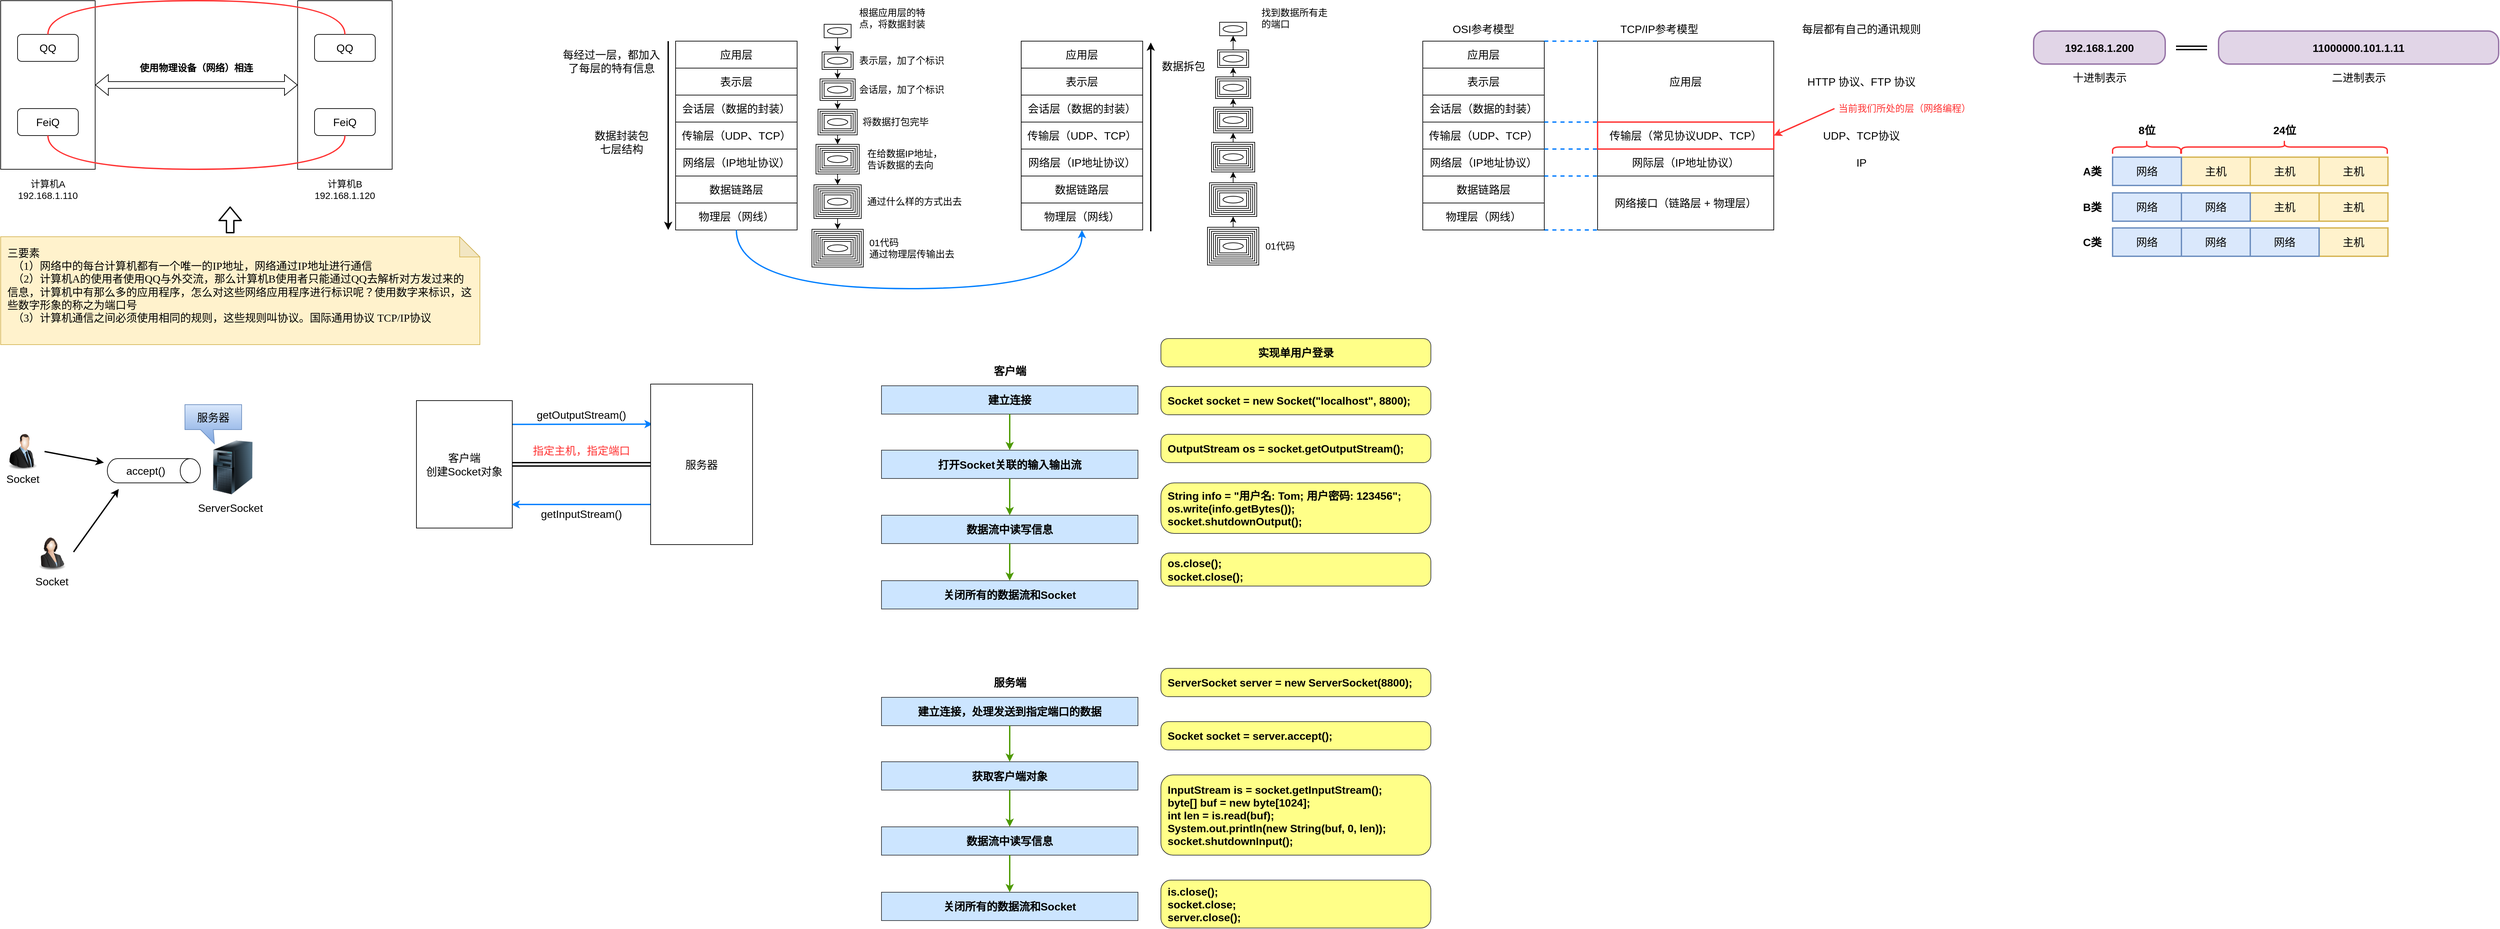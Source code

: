 <mxfile version="14.5.1" type="device"><diagram id="kqKBiIQcNsAwkupM_7k6" name="第 1 页"><mxGraphModel dx="946" dy="672" grid="0" gridSize="10" guides="1" tooltips="1" connect="1" arrows="1" fold="1" page="1" pageScale="1" pageWidth="4681" pageHeight="3300" math="0" shadow="0"><root><mxCell id="0"/><mxCell id="1" parent="0"/><mxCell id="dWntGoEJbm8otrzbchcL-18" value="" style="group" parent="1" vertex="1" connectable="0"><mxGeometry x="40" y="20" width="710" height="510" as="geometry"/></mxCell><mxCell id="dWntGoEJbm8otrzbchcL-15" value="" style="group" parent="dWntGoEJbm8otrzbchcL-18" vertex="1" connectable="0"><mxGeometry width="580" height="300" as="geometry"/></mxCell><mxCell id="dWntGoEJbm8otrzbchcL-1" value="" style="rounded=0;whiteSpace=wrap;html=1;" parent="dWntGoEJbm8otrzbchcL-15" vertex="1"><mxGeometry width="140" height="250" as="geometry"/></mxCell><mxCell id="dWntGoEJbm8otrzbchcL-3" value="&lt;font style=&quot;font-size: 16px&quot;&gt;QQ&lt;/font&gt;" style="rounded=1;whiteSpace=wrap;html=1;" parent="dWntGoEJbm8otrzbchcL-15" vertex="1"><mxGeometry x="25" y="50" width="90" height="40" as="geometry"/></mxCell><mxCell id="dWntGoEJbm8otrzbchcL-4" value="&lt;font style=&quot;font-size: 16px&quot;&gt;FeiQ&lt;/font&gt;" style="rounded=1;whiteSpace=wrap;html=1;" parent="dWntGoEJbm8otrzbchcL-15" vertex="1"><mxGeometry x="25" y="160" width="90" height="40" as="geometry"/></mxCell><mxCell id="dWntGoEJbm8otrzbchcL-5" value="" style="rounded=0;whiteSpace=wrap;html=1;" parent="dWntGoEJbm8otrzbchcL-15" vertex="1"><mxGeometry x="440" width="140" height="250" as="geometry"/></mxCell><mxCell id="dWntGoEJbm8otrzbchcL-10" style="edgeStyle=orthogonalEdgeStyle;rounded=0;orthogonalLoop=1;jettySize=auto;html=1;exitX=1;exitY=0.5;exitDx=0;exitDy=0;shape=flexArrow;startArrow=block;" parent="dWntGoEJbm8otrzbchcL-15" source="dWntGoEJbm8otrzbchcL-1" target="dWntGoEJbm8otrzbchcL-5" edge="1"><mxGeometry relative="1" as="geometry"/></mxCell><mxCell id="dWntGoEJbm8otrzbchcL-6" value="&lt;font style=&quot;font-size: 16px&quot;&gt;QQ&lt;/font&gt;" style="rounded=1;whiteSpace=wrap;html=1;" parent="dWntGoEJbm8otrzbchcL-15" vertex="1"><mxGeometry x="465" y="50" width="90" height="40" as="geometry"/></mxCell><mxCell id="dWntGoEJbm8otrzbchcL-7" value="&lt;font style=&quot;font-size: 16px&quot;&gt;FeiQ&lt;/font&gt;" style="rounded=1;whiteSpace=wrap;html=1;" parent="dWntGoEJbm8otrzbchcL-15" vertex="1"><mxGeometry x="465" y="160" width="90" height="40" as="geometry"/></mxCell><mxCell id="dWntGoEJbm8otrzbchcL-8" value="&lt;font style=&quot;font-size: 14px&quot;&gt;计算机A&lt;br&gt;192.168.1.110&lt;br&gt;&lt;/font&gt;" style="text;html=1;strokeColor=none;fillColor=none;align=center;verticalAlign=middle;whiteSpace=wrap;rounded=0;" parent="dWntGoEJbm8otrzbchcL-15" vertex="1"><mxGeometry x="5" y="260" width="130" height="40" as="geometry"/></mxCell><mxCell id="dWntGoEJbm8otrzbchcL-9" value="&lt;font style=&quot;font-size: 14px&quot;&gt;计算机B&lt;br&gt;192.168.1.120&lt;br&gt;&lt;/font&gt;" style="text;html=1;strokeColor=none;fillColor=none;align=center;verticalAlign=middle;whiteSpace=wrap;rounded=0;" parent="dWntGoEJbm8otrzbchcL-15" vertex="1"><mxGeometry x="445" y="260" width="130" height="40" as="geometry"/></mxCell><mxCell id="dWntGoEJbm8otrzbchcL-12" value="&lt;font style=&quot;font-size: 14px&quot;&gt;&lt;b&gt;使用物理设备（网络）相连&lt;/b&gt;&lt;/font&gt;" style="text;html=1;strokeColor=none;fillColor=none;align=center;verticalAlign=middle;whiteSpace=wrap;rounded=0;" parent="dWntGoEJbm8otrzbchcL-15" vertex="1"><mxGeometry x="200" y="90" width="180" height="20" as="geometry"/></mxCell><mxCell id="dWntGoEJbm8otrzbchcL-13" style="edgeStyle=orthogonalEdgeStyle;rounded=0;orthogonalLoop=1;jettySize=auto;html=1;exitX=0.5;exitY=0;exitDx=0;exitDy=0;entryX=0.5;entryY=0;entryDx=0;entryDy=0;startArrow=none;curved=1;startFill=0;endArrow=none;endFill=0;strokeWidth=2;strokeColor=#FF3333;" parent="dWntGoEJbm8otrzbchcL-15" source="dWntGoEJbm8otrzbchcL-3" target="dWntGoEJbm8otrzbchcL-6" edge="1"><mxGeometry relative="1" as="geometry"><Array as="points"><mxPoint x="70"/><mxPoint x="510"/></Array></mxGeometry></mxCell><mxCell id="dWntGoEJbm8otrzbchcL-14" style="edgeStyle=orthogonalEdgeStyle;curved=1;rounded=0;orthogonalLoop=1;jettySize=auto;html=1;exitX=0.5;exitY=1;exitDx=0;exitDy=0;entryX=0.5;entryY=1;entryDx=0;entryDy=0;startArrow=none;startFill=0;endArrow=none;endFill=0;strokeColor=#FF3333;strokeWidth=2;" parent="dWntGoEJbm8otrzbchcL-15" source="dWntGoEJbm8otrzbchcL-4" target="dWntGoEJbm8otrzbchcL-7" edge="1"><mxGeometry relative="1" as="geometry"><Array as="points"><mxPoint x="70" y="250"/><mxPoint x="510" y="250"/></Array></mxGeometry></mxCell><mxCell id="dWntGoEJbm8otrzbchcL-17" value="" style="shape=flexArrow;endArrow=classic;html=1;strokeWidth=2;" parent="dWntGoEJbm8otrzbchcL-15" edge="1"><mxGeometry width="50" height="50" relative="1" as="geometry"><mxPoint x="340" y="345" as="sourcePoint"/><mxPoint x="340" y="305" as="targetPoint"/></mxGeometry></mxCell><mxCell id="dWntGoEJbm8otrzbchcL-16" value="&lt;font style=&quot;font-size: 16px&quot;&gt;&lt;font face=&quot;Verdana&quot; style=&quot;line-height: 120%&quot;&gt;三要素&lt;br&gt;&amp;nbsp; （1）网络中的每台计算机都有一个唯一的IP地址，网络通过IP地址进行通信&lt;br&gt;&amp;nbsp; （2）计算机A的使用者使用QQ与外交流，那么计算机B使用者只能通过QQ去解析对方发过来的信息，计算机中有那么多的应用程序，怎么对这些网络应用程序进行标识呢？使用数字来标识，这些数字形象的称之为端口号&lt;br&gt;&amp;nbsp; （3）计算机通信之间必须使用相同的规则，这些规则叫协议。国际通用协议 TCP/IP协议&lt;/font&gt;&lt;br&gt;&lt;/font&gt;" style="shape=note;whiteSpace=wrap;html=1;backgroundOutline=1;darkOpacity=0.05;fillColor=#fff2cc;strokeColor=#d6b656;align=left;verticalAlign=top;spacing=10;" parent="dWntGoEJbm8otrzbchcL-18" vertex="1"><mxGeometry y="350" width="710" height="160" as="geometry"/></mxCell><mxCell id="dWntGoEJbm8otrzbchcL-149" value="" style="group" parent="1" vertex="1" connectable="0"><mxGeometry x="870" y="26" width="1146" height="421" as="geometry"/></mxCell><mxCell id="dWntGoEJbm8otrzbchcL-90" value="" style="rounded=0;whiteSpace=wrap;html=1;" parent="dWntGoEJbm8otrzbchcL-149" vertex="1"><mxGeometry x="372" y="333" width="76" height="56" as="geometry"/></mxCell><mxCell id="dWntGoEJbm8otrzbchcL-92" style="edgeStyle=orthogonalEdgeStyle;curved=1;rounded=0;orthogonalLoop=1;jettySize=auto;html=1;exitX=0.5;exitY=1;exitDx=0;exitDy=0;entryX=0.5;entryY=0;entryDx=0;entryDy=0;startArrow=none;startFill=0;endArrow=classic;endFill=1;strokeColor=#000000;strokeWidth=1;" parent="dWntGoEJbm8otrzbchcL-149" source="dWntGoEJbm8otrzbchcL-80" target="dWntGoEJbm8otrzbchcL-90" edge="1"><mxGeometry relative="1" as="geometry"/></mxCell><mxCell id="dWntGoEJbm8otrzbchcL-80" value="" style="rounded=0;whiteSpace=wrap;html=1;" parent="dWntGoEJbm8otrzbchcL-149" vertex="1"><mxGeometry x="375" y="267" width="70" height="50" as="geometry"/></mxCell><mxCell id="dWntGoEJbm8otrzbchcL-82" style="edgeStyle=orthogonalEdgeStyle;curved=1;rounded=0;orthogonalLoop=1;jettySize=auto;html=1;exitX=0.5;exitY=1;exitDx=0;exitDy=0;entryX=0.5;entryY=0;entryDx=0;entryDy=0;startArrow=none;startFill=0;endArrow=classic;endFill=1;strokeColor=#000000;strokeWidth=1;" parent="dWntGoEJbm8otrzbchcL-149" source="dWntGoEJbm8otrzbchcL-71" target="dWntGoEJbm8otrzbchcL-80" edge="1"><mxGeometry relative="1" as="geometry"/></mxCell><mxCell id="dWntGoEJbm8otrzbchcL-71" value="" style="rounded=0;whiteSpace=wrap;html=1;" parent="dWntGoEJbm8otrzbchcL-149" vertex="1"><mxGeometry x="378" y="207" width="64" height="44" as="geometry"/></mxCell><mxCell id="dWntGoEJbm8otrzbchcL-73" style="edgeStyle=orthogonalEdgeStyle;curved=1;rounded=0;orthogonalLoop=1;jettySize=auto;html=1;exitX=0.5;exitY=1;exitDx=0;exitDy=0;entryX=0.5;entryY=0;entryDx=0;entryDy=0;startArrow=none;startFill=0;endArrow=classic;endFill=1;strokeColor=#000000;strokeWidth=1;" parent="dWntGoEJbm8otrzbchcL-149" source="dWntGoEJbm8otrzbchcL-62" target="dWntGoEJbm8otrzbchcL-71" edge="1"><mxGeometry relative="1" as="geometry"/></mxCell><mxCell id="dWntGoEJbm8otrzbchcL-62" value="" style="rounded=0;whiteSpace=wrap;html=1;" parent="dWntGoEJbm8otrzbchcL-149" vertex="1"><mxGeometry x="381" y="155" width="58" height="38" as="geometry"/></mxCell><mxCell id="dWntGoEJbm8otrzbchcL-63" style="edgeStyle=orthogonalEdgeStyle;curved=1;rounded=0;orthogonalLoop=1;jettySize=auto;html=1;exitX=0.5;exitY=1;exitDx=0;exitDy=0;entryX=0.5;entryY=0;entryDx=0;entryDy=0;startArrow=none;startFill=0;endArrow=classic;endFill=1;strokeColor=#000000;strokeWidth=1;" parent="dWntGoEJbm8otrzbchcL-149" source="dWntGoEJbm8otrzbchcL-55" target="dWntGoEJbm8otrzbchcL-62" edge="1"><mxGeometry relative="1" as="geometry"/></mxCell><mxCell id="dWntGoEJbm8otrzbchcL-55" value="" style="rounded=0;whiteSpace=wrap;html=1;" parent="dWntGoEJbm8otrzbchcL-149" vertex="1"><mxGeometry x="384" y="110" width="52" height="32" as="geometry"/></mxCell><mxCell id="dWntGoEJbm8otrzbchcL-56" style="edgeStyle=orthogonalEdgeStyle;curved=1;rounded=0;orthogonalLoop=1;jettySize=auto;html=1;exitX=0.5;exitY=1;exitDx=0;exitDy=0;entryX=0.5;entryY=0;entryDx=0;entryDy=0;startArrow=none;startFill=0;endArrow=classic;endFill=1;strokeColor=#000000;strokeWidth=1;" parent="dWntGoEJbm8otrzbchcL-149" source="dWntGoEJbm8otrzbchcL-49" target="dWntGoEJbm8otrzbchcL-55" edge="1"><mxGeometry relative="1" as="geometry"/></mxCell><mxCell id="dWntGoEJbm8otrzbchcL-49" value="" style="rounded=0;whiteSpace=wrap;html=1;" parent="dWntGoEJbm8otrzbchcL-149" vertex="1"><mxGeometry x="387" y="70" width="46" height="26" as="geometry"/></mxCell><mxCell id="dWntGoEJbm8otrzbchcL-19" value="&lt;font style=&quot;font-size: 16px&quot;&gt;应用层&lt;/font&gt;" style="rounded=0;whiteSpace=wrap;html=1;" parent="dWntGoEJbm8otrzbchcL-149" vertex="1"><mxGeometry x="170" y="54" width="180" height="40" as="geometry"/></mxCell><mxCell id="dWntGoEJbm8otrzbchcL-20" value="&lt;font style=&quot;font-size: 16px&quot;&gt;表示层&lt;/font&gt;" style="rounded=0;whiteSpace=wrap;html=1;" parent="dWntGoEJbm8otrzbchcL-149" vertex="1"><mxGeometry x="170" y="94" width="180" height="40" as="geometry"/></mxCell><mxCell id="dWntGoEJbm8otrzbchcL-21" value="&lt;font style=&quot;font-size: 16px&quot;&gt;会话层（数据的封装）&lt;/font&gt;" style="rounded=0;whiteSpace=wrap;html=1;" parent="dWntGoEJbm8otrzbchcL-149" vertex="1"><mxGeometry x="170" y="134" width="180" height="40" as="geometry"/></mxCell><mxCell id="dWntGoEJbm8otrzbchcL-22" value="&lt;font style=&quot;font-size: 16px&quot;&gt;传输层（UDP、TCP）&lt;/font&gt;" style="rounded=0;whiteSpace=wrap;html=1;" parent="dWntGoEJbm8otrzbchcL-149" vertex="1"><mxGeometry x="170" y="174" width="180" height="40" as="geometry"/></mxCell><mxCell id="dWntGoEJbm8otrzbchcL-23" value="&lt;font style=&quot;font-size: 16px&quot;&gt;网络层（IP地址协议）&lt;/font&gt;" style="rounded=0;whiteSpace=wrap;html=1;" parent="dWntGoEJbm8otrzbchcL-149" vertex="1"><mxGeometry x="170" y="214" width="180" height="40" as="geometry"/></mxCell><mxCell id="dWntGoEJbm8otrzbchcL-24" value="&lt;font style=&quot;font-size: 16px&quot;&gt;数据链路层&lt;/font&gt;" style="rounded=0;whiteSpace=wrap;html=1;" parent="dWntGoEJbm8otrzbchcL-149" vertex="1"><mxGeometry x="170" y="254" width="180" height="40" as="geometry"/></mxCell><mxCell id="dWntGoEJbm8otrzbchcL-25" value="&lt;span style=&quot;font-size: 16px&quot;&gt;物理层（网线）&lt;/span&gt;" style="rounded=0;whiteSpace=wrap;html=1;" parent="dWntGoEJbm8otrzbchcL-149" vertex="1"><mxGeometry x="170" y="294" width="180" height="40" as="geometry"/></mxCell><mxCell id="dWntGoEJbm8otrzbchcL-26" value="" style="endArrow=classic;html=1;strokeColor=#000000;strokeWidth=2;endWidth=11;" parent="dWntGoEJbm8otrzbchcL-149" edge="1"><mxGeometry width="50" height="50" relative="1" as="geometry"><mxPoint x="159" y="54" as="sourcePoint"/><mxPoint x="159" y="334" as="targetPoint"/></mxGeometry></mxCell><mxCell id="dWntGoEJbm8otrzbchcL-27" value="&lt;font style=&quot;font-size: 16px&quot;&gt;每经过一层，都加入了每层的特有信息&lt;/font&gt;" style="text;html=1;strokeColor=none;fillColor=none;align=center;verticalAlign=middle;whiteSpace=wrap;rounded=0;" parent="dWntGoEJbm8otrzbchcL-149" vertex="1"><mxGeometry y="54" width="150" height="60" as="geometry"/></mxCell><mxCell id="dWntGoEJbm8otrzbchcL-28" value="&lt;font style=&quot;font-size: 16px&quot;&gt;数据封装包&lt;br&gt;七层结构&lt;/font&gt;" style="text;html=1;strokeColor=none;fillColor=none;align=center;verticalAlign=middle;whiteSpace=wrap;rounded=0;" parent="dWntGoEJbm8otrzbchcL-149" vertex="1"><mxGeometry x="30" y="174" width="120" height="60" as="geometry"/></mxCell><mxCell id="dWntGoEJbm8otrzbchcL-32" value="" style="group" parent="dWntGoEJbm8otrzbchcL-149" vertex="1" connectable="0"><mxGeometry x="390" y="29" width="40" height="20" as="geometry"/></mxCell><mxCell id="dWntGoEJbm8otrzbchcL-29" value="" style="rounded=0;whiteSpace=wrap;html=1;" parent="dWntGoEJbm8otrzbchcL-32" vertex="1"><mxGeometry width="40" height="20" as="geometry"/></mxCell><mxCell id="dWntGoEJbm8otrzbchcL-30" value="" style="ellipse;whiteSpace=wrap;html=1;" parent="dWntGoEJbm8otrzbchcL-32" vertex="1"><mxGeometry x="5" y="5" width="30" height="10" as="geometry"/></mxCell><mxCell id="dWntGoEJbm8otrzbchcL-34" value="&lt;span style=&quot;font-size: 14px&quot;&gt;根据应用层的特点，将数据封装&lt;/span&gt;" style="text;html=1;strokeColor=none;fillColor=none;align=left;verticalAlign=middle;whiteSpace=wrap;rounded=0;" parent="dWntGoEJbm8otrzbchcL-149" vertex="1"><mxGeometry x="440" width="120" height="40" as="geometry"/></mxCell><mxCell id="dWntGoEJbm8otrzbchcL-46" value="" style="rounded=0;whiteSpace=wrap;html=1;" parent="dWntGoEJbm8otrzbchcL-149" vertex="1"><mxGeometry x="390" y="73" width="40" height="20" as="geometry"/></mxCell><mxCell id="dWntGoEJbm8otrzbchcL-47" value="" style="ellipse;whiteSpace=wrap;html=1;" parent="dWntGoEJbm8otrzbchcL-149" vertex="1"><mxGeometry x="395" y="78" width="30" height="10" as="geometry"/></mxCell><mxCell id="dWntGoEJbm8otrzbchcL-50" style="edgeStyle=orthogonalEdgeStyle;curved=1;rounded=0;orthogonalLoop=1;jettySize=auto;html=1;exitX=0.5;exitY=1;exitDx=0;exitDy=0;entryX=0.5;entryY=0;entryDx=0;entryDy=0;startArrow=none;startFill=0;endArrow=classic;endFill=1;strokeColor=#000000;strokeWidth=1;" parent="dWntGoEJbm8otrzbchcL-149" source="dWntGoEJbm8otrzbchcL-29" target="dWntGoEJbm8otrzbchcL-49" edge="1"><mxGeometry relative="1" as="geometry"/></mxCell><mxCell id="dWntGoEJbm8otrzbchcL-51" value="&lt;span style=&quot;font-size: 14px&quot;&gt;表示层，加了个标识&lt;/span&gt;" style="text;html=1;strokeColor=none;fillColor=none;align=left;verticalAlign=middle;whiteSpace=wrap;rounded=0;" parent="dWntGoEJbm8otrzbchcL-149" vertex="1"><mxGeometry x="440" y="70" width="137" height="26" as="geometry"/></mxCell><mxCell id="dWntGoEJbm8otrzbchcL-52" value="" style="rounded=0;whiteSpace=wrap;html=1;" parent="dWntGoEJbm8otrzbchcL-149" vertex="1"><mxGeometry x="387" y="113" width="46" height="26" as="geometry"/></mxCell><mxCell id="dWntGoEJbm8otrzbchcL-53" value="" style="rounded=0;whiteSpace=wrap;html=1;" parent="dWntGoEJbm8otrzbchcL-149" vertex="1"><mxGeometry x="390" y="116" width="40" height="20" as="geometry"/></mxCell><mxCell id="dWntGoEJbm8otrzbchcL-54" value="" style="ellipse;whiteSpace=wrap;html=1;" parent="dWntGoEJbm8otrzbchcL-149" vertex="1"><mxGeometry x="395" y="121" width="30" height="10" as="geometry"/></mxCell><mxCell id="dWntGoEJbm8otrzbchcL-57" value="&lt;span style=&quot;font-size: 14px&quot;&gt;会话层，加了个标识&lt;/span&gt;" style="text;html=1;strokeColor=none;fillColor=none;align=left;verticalAlign=middle;whiteSpace=wrap;rounded=0;" parent="dWntGoEJbm8otrzbchcL-149" vertex="1"><mxGeometry x="440" y="113" width="137" height="26" as="geometry"/></mxCell><mxCell id="dWntGoEJbm8otrzbchcL-58" value="" style="rounded=0;whiteSpace=wrap;html=1;" parent="dWntGoEJbm8otrzbchcL-149" vertex="1"><mxGeometry x="384" y="158" width="52" height="32" as="geometry"/></mxCell><mxCell id="dWntGoEJbm8otrzbchcL-59" value="" style="rounded=0;whiteSpace=wrap;html=1;" parent="dWntGoEJbm8otrzbchcL-149" vertex="1"><mxGeometry x="387" y="161" width="46" height="26" as="geometry"/></mxCell><mxCell id="dWntGoEJbm8otrzbchcL-60" value="" style="rounded=0;whiteSpace=wrap;html=1;" parent="dWntGoEJbm8otrzbchcL-149" vertex="1"><mxGeometry x="390" y="164" width="40" height="20" as="geometry"/></mxCell><mxCell id="dWntGoEJbm8otrzbchcL-61" value="" style="ellipse;whiteSpace=wrap;html=1;" parent="dWntGoEJbm8otrzbchcL-149" vertex="1"><mxGeometry x="395" y="169" width="30" height="10" as="geometry"/></mxCell><mxCell id="dWntGoEJbm8otrzbchcL-64" value="&lt;span style=&quot;font-size: 14px&quot;&gt;将数据打包完毕&lt;/span&gt;" style="text;html=1;strokeColor=none;fillColor=none;align=left;verticalAlign=middle;whiteSpace=wrap;rounded=0;" parent="dWntGoEJbm8otrzbchcL-149" vertex="1"><mxGeometry x="445" y="161" width="137" height="26" as="geometry"/></mxCell><mxCell id="dWntGoEJbm8otrzbchcL-65" value="" style="rounded=0;whiteSpace=wrap;html=1;" parent="dWntGoEJbm8otrzbchcL-149" vertex="1"><mxGeometry x="381" y="210" width="58" height="38" as="geometry"/></mxCell><mxCell id="dWntGoEJbm8otrzbchcL-66" value="" style="rounded=0;whiteSpace=wrap;html=1;" parent="dWntGoEJbm8otrzbchcL-149" vertex="1"><mxGeometry x="384" y="213" width="52" height="32" as="geometry"/></mxCell><mxCell id="dWntGoEJbm8otrzbchcL-67" value="" style="rounded=0;whiteSpace=wrap;html=1;" parent="dWntGoEJbm8otrzbchcL-149" vertex="1"><mxGeometry x="387" y="216" width="46" height="26" as="geometry"/></mxCell><mxCell id="dWntGoEJbm8otrzbchcL-68" value="" style="rounded=0;whiteSpace=wrap;html=1;" parent="dWntGoEJbm8otrzbchcL-149" vertex="1"><mxGeometry x="390" y="219" width="40" height="20" as="geometry"/></mxCell><mxCell id="dWntGoEJbm8otrzbchcL-69" value="" style="ellipse;whiteSpace=wrap;html=1;" parent="dWntGoEJbm8otrzbchcL-149" vertex="1"><mxGeometry x="395" y="224" width="30" height="10" as="geometry"/></mxCell><mxCell id="dWntGoEJbm8otrzbchcL-72" value="&lt;span style=&quot;font-size: 14px&quot;&gt;在给数据IP地址，告诉数据的去向&lt;/span&gt;" style="text;html=1;strokeColor=none;fillColor=none;align=left;verticalAlign=middle;whiteSpace=wrap;rounded=0;" parent="dWntGoEJbm8otrzbchcL-149" vertex="1"><mxGeometry x="451.5" y="210.5" width="124" height="37" as="geometry"/></mxCell><mxCell id="dWntGoEJbm8otrzbchcL-74" value="" style="rounded=0;whiteSpace=wrap;html=1;" parent="dWntGoEJbm8otrzbchcL-149" vertex="1"><mxGeometry x="378" y="270" width="64" height="44" as="geometry"/></mxCell><mxCell id="dWntGoEJbm8otrzbchcL-75" value="" style="rounded=0;whiteSpace=wrap;html=1;" parent="dWntGoEJbm8otrzbchcL-149" vertex="1"><mxGeometry x="381" y="273" width="58" height="38" as="geometry"/></mxCell><mxCell id="dWntGoEJbm8otrzbchcL-76" value="" style="rounded=0;whiteSpace=wrap;html=1;" parent="dWntGoEJbm8otrzbchcL-149" vertex="1"><mxGeometry x="384" y="276" width="52" height="32" as="geometry"/></mxCell><mxCell id="dWntGoEJbm8otrzbchcL-77" value="" style="rounded=0;whiteSpace=wrap;html=1;" parent="dWntGoEJbm8otrzbchcL-149" vertex="1"><mxGeometry x="387" y="279" width="46" height="26" as="geometry"/></mxCell><mxCell id="dWntGoEJbm8otrzbchcL-78" value="" style="rounded=0;whiteSpace=wrap;html=1;" parent="dWntGoEJbm8otrzbchcL-149" vertex="1"><mxGeometry x="390" y="282" width="40" height="20" as="geometry"/></mxCell><mxCell id="dWntGoEJbm8otrzbchcL-79" value="" style="ellipse;whiteSpace=wrap;html=1;" parent="dWntGoEJbm8otrzbchcL-149" vertex="1"><mxGeometry x="395" y="287" width="30" height="10" as="geometry"/></mxCell><mxCell id="dWntGoEJbm8otrzbchcL-81" value="&lt;span style=&quot;font-size: 14px&quot;&gt;通过什么样的方式出去&lt;/span&gt;" style="text;html=1;strokeColor=none;fillColor=none;align=left;verticalAlign=middle;whiteSpace=wrap;rounded=0;" parent="dWntGoEJbm8otrzbchcL-149" vertex="1"><mxGeometry x="451.5" y="279" width="142.5" height="26" as="geometry"/></mxCell><mxCell id="dWntGoEJbm8otrzbchcL-83" value="" style="rounded=0;whiteSpace=wrap;html=1;" parent="dWntGoEJbm8otrzbchcL-149" vertex="1"><mxGeometry x="375" y="336" width="70" height="50" as="geometry"/></mxCell><mxCell id="dWntGoEJbm8otrzbchcL-84" value="" style="rounded=0;whiteSpace=wrap;html=1;" parent="dWntGoEJbm8otrzbchcL-149" vertex="1"><mxGeometry x="378" y="339" width="64" height="44" as="geometry"/></mxCell><mxCell id="dWntGoEJbm8otrzbchcL-85" value="" style="rounded=0;whiteSpace=wrap;html=1;" parent="dWntGoEJbm8otrzbchcL-149" vertex="1"><mxGeometry x="381" y="342" width="58" height="38" as="geometry"/></mxCell><mxCell id="dWntGoEJbm8otrzbchcL-86" value="" style="rounded=0;whiteSpace=wrap;html=1;" parent="dWntGoEJbm8otrzbchcL-149" vertex="1"><mxGeometry x="384" y="345" width="52" height="32" as="geometry"/></mxCell><mxCell id="dWntGoEJbm8otrzbchcL-87" value="" style="rounded=0;whiteSpace=wrap;html=1;" parent="dWntGoEJbm8otrzbchcL-149" vertex="1"><mxGeometry x="387" y="348" width="46" height="26" as="geometry"/></mxCell><mxCell id="dWntGoEJbm8otrzbchcL-88" value="" style="rounded=0;whiteSpace=wrap;html=1;" parent="dWntGoEJbm8otrzbchcL-149" vertex="1"><mxGeometry x="390" y="351" width="40" height="20" as="geometry"/></mxCell><mxCell id="dWntGoEJbm8otrzbchcL-89" value="" style="ellipse;whiteSpace=wrap;html=1;" parent="dWntGoEJbm8otrzbchcL-149" vertex="1"><mxGeometry x="395" y="356" width="30" height="10" as="geometry"/></mxCell><mxCell id="dWntGoEJbm8otrzbchcL-91" value="&lt;span style=&quot;font-size: 14px&quot;&gt;01代码&lt;br&gt;通过物理层传输出去&lt;br&gt;&lt;/span&gt;" style="text;html=1;strokeColor=none;fillColor=none;align=left;verticalAlign=middle;whiteSpace=wrap;rounded=0;" parent="dWntGoEJbm8otrzbchcL-149" vertex="1"><mxGeometry x="455" y="343" width="142.5" height="36" as="geometry"/></mxCell><mxCell id="dWntGoEJbm8otrzbchcL-93" value="&lt;font style=&quot;font-size: 16px&quot;&gt;应用层&lt;/font&gt;" style="rounded=0;whiteSpace=wrap;html=1;" parent="dWntGoEJbm8otrzbchcL-149" vertex="1"><mxGeometry x="682" y="54" width="180" height="40" as="geometry"/></mxCell><mxCell id="dWntGoEJbm8otrzbchcL-94" value="&lt;font style=&quot;font-size: 16px&quot;&gt;表示层&lt;/font&gt;" style="rounded=0;whiteSpace=wrap;html=1;" parent="dWntGoEJbm8otrzbchcL-149" vertex="1"><mxGeometry x="682" y="94" width="180" height="40" as="geometry"/></mxCell><mxCell id="dWntGoEJbm8otrzbchcL-95" value="&lt;font style=&quot;font-size: 16px&quot;&gt;会话层（数据的封装）&lt;/font&gt;" style="rounded=0;whiteSpace=wrap;html=1;" parent="dWntGoEJbm8otrzbchcL-149" vertex="1"><mxGeometry x="682" y="134" width="180" height="40" as="geometry"/></mxCell><mxCell id="dWntGoEJbm8otrzbchcL-96" value="&lt;font style=&quot;font-size: 16px&quot;&gt;传输层（UDP、TCP）&lt;/font&gt;" style="rounded=0;whiteSpace=wrap;html=1;" parent="dWntGoEJbm8otrzbchcL-149" vertex="1"><mxGeometry x="682" y="174" width="180" height="40" as="geometry"/></mxCell><mxCell id="dWntGoEJbm8otrzbchcL-97" value="&lt;font style=&quot;font-size: 16px&quot;&gt;网络层（IP地址协议）&lt;/font&gt;" style="rounded=0;whiteSpace=wrap;html=1;" parent="dWntGoEJbm8otrzbchcL-149" vertex="1"><mxGeometry x="682" y="214" width="180" height="40" as="geometry"/></mxCell><mxCell id="dWntGoEJbm8otrzbchcL-98" value="&lt;font style=&quot;font-size: 16px&quot;&gt;数据链路层&lt;/font&gt;" style="rounded=0;whiteSpace=wrap;html=1;" parent="dWntGoEJbm8otrzbchcL-149" vertex="1"><mxGeometry x="682" y="254" width="180" height="40" as="geometry"/></mxCell><mxCell id="dWntGoEJbm8otrzbchcL-99" value="&lt;span style=&quot;font-size: 16px&quot;&gt;物理层（网线）&lt;/span&gt;" style="rounded=0;whiteSpace=wrap;html=1;" parent="dWntGoEJbm8otrzbchcL-149" vertex="1"><mxGeometry x="682" y="294" width="180" height="40" as="geometry"/></mxCell><mxCell id="dWntGoEJbm8otrzbchcL-101" style="edgeStyle=orthogonalEdgeStyle;curved=1;rounded=0;orthogonalLoop=1;jettySize=auto;html=1;exitX=0.5;exitY=1;exitDx=0;exitDy=0;entryX=0.5;entryY=1;entryDx=0;entryDy=0;startArrow=none;startFill=0;endArrow=classic;endFill=1;strokeWidth=2;strokeColor=#007FFF;" parent="dWntGoEJbm8otrzbchcL-149" source="dWntGoEJbm8otrzbchcL-25" target="dWntGoEJbm8otrzbchcL-99" edge="1"><mxGeometry relative="1" as="geometry"><Array as="points"><mxPoint x="260" y="421"/><mxPoint x="772" y="421"/></Array></mxGeometry></mxCell><mxCell id="dWntGoEJbm8otrzbchcL-102" value="" style="endArrow=classic;html=1;strokeColor=#000000;strokeWidth=2;endWidth=11;" parent="dWntGoEJbm8otrzbchcL-149" edge="1"><mxGeometry width="50" height="50" relative="1" as="geometry"><mxPoint x="874" y="336" as="sourcePoint"/><mxPoint x="874" y="56" as="targetPoint"/></mxGeometry></mxCell><mxCell id="dWntGoEJbm8otrzbchcL-103" value="&lt;font style=&quot;font-size: 16px&quot;&gt;数据拆包&lt;/font&gt;" style="text;html=1;strokeColor=none;fillColor=none;align=center;verticalAlign=middle;whiteSpace=wrap;rounded=0;" parent="dWntGoEJbm8otrzbchcL-149" vertex="1"><mxGeometry x="884" y="61" width="77" height="60" as="geometry"/></mxCell><mxCell id="dWntGoEJbm8otrzbchcL-104" value="" style="rounded=0;whiteSpace=wrap;html=1;" parent="dWntGoEJbm8otrzbchcL-149" vertex="1"><mxGeometry x="958" y="330" width="76" height="56" as="geometry"/></mxCell><mxCell id="dWntGoEJbm8otrzbchcL-105" style="edgeStyle=orthogonalEdgeStyle;curved=1;rounded=0;orthogonalLoop=1;jettySize=auto;html=1;exitX=0.5;exitY=0;exitDx=0;exitDy=0;entryX=0.5;entryY=1;entryDx=0;entryDy=0;startArrow=none;startFill=0;endArrow=classic;endFill=1;strokeColor=#000000;strokeWidth=1;" parent="dWntGoEJbm8otrzbchcL-149" source="dWntGoEJbm8otrzbchcL-104" target="dWntGoEJbm8otrzbchcL-106" edge="1"><mxGeometry relative="1" as="geometry"/></mxCell><mxCell id="dWntGoEJbm8otrzbchcL-106" value="" style="rounded=0;whiteSpace=wrap;html=1;" parent="dWntGoEJbm8otrzbchcL-149" vertex="1"><mxGeometry x="961" y="264" width="70" height="50" as="geometry"/></mxCell><mxCell id="dWntGoEJbm8otrzbchcL-107" style="edgeStyle=orthogonalEdgeStyle;curved=1;rounded=0;orthogonalLoop=1;jettySize=auto;html=1;exitX=0.5;exitY=0;exitDx=0;exitDy=0;entryX=0.5;entryY=1;entryDx=0;entryDy=0;startArrow=none;startFill=0;endArrow=classic;endFill=1;strokeColor=#000000;strokeWidth=1;" parent="dWntGoEJbm8otrzbchcL-149" source="dWntGoEJbm8otrzbchcL-106" target="dWntGoEJbm8otrzbchcL-108" edge="1"><mxGeometry relative="1" as="geometry"/></mxCell><mxCell id="dWntGoEJbm8otrzbchcL-108" value="" style="rounded=0;whiteSpace=wrap;html=1;" parent="dWntGoEJbm8otrzbchcL-149" vertex="1"><mxGeometry x="964" y="204" width="64" height="44" as="geometry"/></mxCell><mxCell id="dWntGoEJbm8otrzbchcL-109" style="edgeStyle=orthogonalEdgeStyle;curved=1;rounded=0;orthogonalLoop=1;jettySize=auto;html=1;exitX=0.5;exitY=0;exitDx=0;exitDy=0;entryX=0.5;entryY=1;entryDx=0;entryDy=0;startArrow=none;startFill=0;endArrow=classic;endFill=1;strokeColor=#000000;strokeWidth=1;" parent="dWntGoEJbm8otrzbchcL-149" source="dWntGoEJbm8otrzbchcL-108" target="dWntGoEJbm8otrzbchcL-110" edge="1"><mxGeometry relative="1" as="geometry"/></mxCell><mxCell id="dWntGoEJbm8otrzbchcL-110" value="" style="rounded=0;whiteSpace=wrap;html=1;" parent="dWntGoEJbm8otrzbchcL-149" vertex="1"><mxGeometry x="967" y="152" width="58" height="38" as="geometry"/></mxCell><mxCell id="dWntGoEJbm8otrzbchcL-111" style="edgeStyle=orthogonalEdgeStyle;curved=1;rounded=0;orthogonalLoop=1;jettySize=auto;html=1;exitX=0.5;exitY=0;exitDx=0;exitDy=0;entryX=0.5;entryY=1;entryDx=0;entryDy=0;startArrow=none;startFill=0;endArrow=classic;endFill=1;strokeColor=#000000;strokeWidth=1;" parent="dWntGoEJbm8otrzbchcL-149" source="dWntGoEJbm8otrzbchcL-110" target="dWntGoEJbm8otrzbchcL-112" edge="1"><mxGeometry relative="1" as="geometry"/></mxCell><mxCell id="dWntGoEJbm8otrzbchcL-112" value="" style="rounded=0;whiteSpace=wrap;html=1;" parent="dWntGoEJbm8otrzbchcL-149" vertex="1"><mxGeometry x="970" y="107" width="52" height="32" as="geometry"/></mxCell><mxCell id="dWntGoEJbm8otrzbchcL-113" style="edgeStyle=orthogonalEdgeStyle;curved=1;rounded=0;orthogonalLoop=1;jettySize=auto;html=1;exitX=0.5;exitY=0;exitDx=0;exitDy=0;entryX=0.5;entryY=1;entryDx=0;entryDy=0;startArrow=none;startFill=0;endArrow=classic;endFill=1;strokeColor=#000000;strokeWidth=1;" parent="dWntGoEJbm8otrzbchcL-149" source="dWntGoEJbm8otrzbchcL-112" target="dWntGoEJbm8otrzbchcL-114" edge="1"><mxGeometry relative="1" as="geometry"/></mxCell><mxCell id="dWntGoEJbm8otrzbchcL-114" value="" style="rounded=0;whiteSpace=wrap;html=1;" parent="dWntGoEJbm8otrzbchcL-149" vertex="1"><mxGeometry x="973" y="67" width="46" height="26" as="geometry"/></mxCell><mxCell id="dWntGoEJbm8otrzbchcL-115" value="" style="group" parent="dWntGoEJbm8otrzbchcL-149" vertex="1" connectable="0"><mxGeometry x="976" y="26" width="40" height="20" as="geometry"/></mxCell><mxCell id="dWntGoEJbm8otrzbchcL-116" value="" style="rounded=0;whiteSpace=wrap;html=1;" parent="dWntGoEJbm8otrzbchcL-115" vertex="1"><mxGeometry width="40" height="20" as="geometry"/></mxCell><mxCell id="dWntGoEJbm8otrzbchcL-117" value="" style="ellipse;whiteSpace=wrap;html=1;" parent="dWntGoEJbm8otrzbchcL-115" vertex="1"><mxGeometry x="5" y="5" width="30" height="10" as="geometry"/></mxCell><mxCell id="dWntGoEJbm8otrzbchcL-118" value="" style="rounded=0;whiteSpace=wrap;html=1;" parent="dWntGoEJbm8otrzbchcL-149" vertex="1"><mxGeometry x="976" y="70" width="40" height="20" as="geometry"/></mxCell><mxCell id="dWntGoEJbm8otrzbchcL-119" value="" style="ellipse;whiteSpace=wrap;html=1;" parent="dWntGoEJbm8otrzbchcL-149" vertex="1"><mxGeometry x="981" y="75" width="30" height="10" as="geometry"/></mxCell><mxCell id="dWntGoEJbm8otrzbchcL-120" style="edgeStyle=orthogonalEdgeStyle;curved=1;rounded=0;orthogonalLoop=1;jettySize=auto;html=1;exitX=0.5;exitY=0;exitDx=0;exitDy=0;entryX=0.5;entryY=1;entryDx=0;entryDy=0;startArrow=none;startFill=0;endArrow=classic;endFill=1;strokeColor=#000000;strokeWidth=1;" parent="dWntGoEJbm8otrzbchcL-149" source="dWntGoEJbm8otrzbchcL-114" target="dWntGoEJbm8otrzbchcL-116" edge="1"><mxGeometry relative="1" as="geometry"/></mxCell><mxCell id="dWntGoEJbm8otrzbchcL-121" value="" style="rounded=0;whiteSpace=wrap;html=1;" parent="dWntGoEJbm8otrzbchcL-149" vertex="1"><mxGeometry x="973" y="110" width="46" height="26" as="geometry"/></mxCell><mxCell id="dWntGoEJbm8otrzbchcL-122" value="" style="rounded=0;whiteSpace=wrap;html=1;" parent="dWntGoEJbm8otrzbchcL-149" vertex="1"><mxGeometry x="976" y="113" width="40" height="20" as="geometry"/></mxCell><mxCell id="dWntGoEJbm8otrzbchcL-123" value="" style="ellipse;whiteSpace=wrap;html=1;" parent="dWntGoEJbm8otrzbchcL-149" vertex="1"><mxGeometry x="981" y="118" width="30" height="10" as="geometry"/></mxCell><mxCell id="dWntGoEJbm8otrzbchcL-124" value="" style="rounded=0;whiteSpace=wrap;html=1;" parent="dWntGoEJbm8otrzbchcL-149" vertex="1"><mxGeometry x="970" y="155" width="52" height="32" as="geometry"/></mxCell><mxCell id="dWntGoEJbm8otrzbchcL-125" value="" style="rounded=0;whiteSpace=wrap;html=1;" parent="dWntGoEJbm8otrzbchcL-149" vertex="1"><mxGeometry x="973" y="158" width="46" height="26" as="geometry"/></mxCell><mxCell id="dWntGoEJbm8otrzbchcL-126" value="" style="rounded=0;whiteSpace=wrap;html=1;" parent="dWntGoEJbm8otrzbchcL-149" vertex="1"><mxGeometry x="976" y="161" width="40" height="20" as="geometry"/></mxCell><mxCell id="dWntGoEJbm8otrzbchcL-127" value="" style="ellipse;whiteSpace=wrap;html=1;" parent="dWntGoEJbm8otrzbchcL-149" vertex="1"><mxGeometry x="981" y="166" width="30" height="10" as="geometry"/></mxCell><mxCell id="dWntGoEJbm8otrzbchcL-128" value="" style="rounded=0;whiteSpace=wrap;html=1;" parent="dWntGoEJbm8otrzbchcL-149" vertex="1"><mxGeometry x="967" y="207" width="58" height="38" as="geometry"/></mxCell><mxCell id="dWntGoEJbm8otrzbchcL-129" value="" style="rounded=0;whiteSpace=wrap;html=1;" parent="dWntGoEJbm8otrzbchcL-149" vertex="1"><mxGeometry x="970" y="210" width="52" height="32" as="geometry"/></mxCell><mxCell id="dWntGoEJbm8otrzbchcL-130" value="" style="rounded=0;whiteSpace=wrap;html=1;" parent="dWntGoEJbm8otrzbchcL-149" vertex="1"><mxGeometry x="973" y="213" width="46" height="26" as="geometry"/></mxCell><mxCell id="dWntGoEJbm8otrzbchcL-131" value="" style="rounded=0;whiteSpace=wrap;html=1;" parent="dWntGoEJbm8otrzbchcL-149" vertex="1"><mxGeometry x="976" y="216" width="40" height="20" as="geometry"/></mxCell><mxCell id="dWntGoEJbm8otrzbchcL-132" value="" style="ellipse;whiteSpace=wrap;html=1;" parent="dWntGoEJbm8otrzbchcL-149" vertex="1"><mxGeometry x="981" y="221" width="30" height="10" as="geometry"/></mxCell><mxCell id="dWntGoEJbm8otrzbchcL-133" value="" style="rounded=0;whiteSpace=wrap;html=1;" parent="dWntGoEJbm8otrzbchcL-149" vertex="1"><mxGeometry x="964" y="267" width="64" height="44" as="geometry"/></mxCell><mxCell id="dWntGoEJbm8otrzbchcL-134" value="" style="rounded=0;whiteSpace=wrap;html=1;" parent="dWntGoEJbm8otrzbchcL-149" vertex="1"><mxGeometry x="967" y="270" width="58" height="38" as="geometry"/></mxCell><mxCell id="dWntGoEJbm8otrzbchcL-135" value="" style="rounded=0;whiteSpace=wrap;html=1;" parent="dWntGoEJbm8otrzbchcL-149" vertex="1"><mxGeometry x="970" y="273" width="52" height="32" as="geometry"/></mxCell><mxCell id="dWntGoEJbm8otrzbchcL-136" value="" style="rounded=0;whiteSpace=wrap;html=1;" parent="dWntGoEJbm8otrzbchcL-149" vertex="1"><mxGeometry x="973" y="276" width="46" height="26" as="geometry"/></mxCell><mxCell id="dWntGoEJbm8otrzbchcL-137" value="" style="rounded=0;whiteSpace=wrap;html=1;" parent="dWntGoEJbm8otrzbchcL-149" vertex="1"><mxGeometry x="976" y="279" width="40" height="20" as="geometry"/></mxCell><mxCell id="dWntGoEJbm8otrzbchcL-138" value="" style="ellipse;whiteSpace=wrap;html=1;" parent="dWntGoEJbm8otrzbchcL-149" vertex="1"><mxGeometry x="981" y="284" width="30" height="10" as="geometry"/></mxCell><mxCell id="dWntGoEJbm8otrzbchcL-139" value="" style="rounded=0;whiteSpace=wrap;html=1;" parent="dWntGoEJbm8otrzbchcL-149" vertex="1"><mxGeometry x="961" y="333" width="70" height="50" as="geometry"/></mxCell><mxCell id="dWntGoEJbm8otrzbchcL-140" value="" style="rounded=0;whiteSpace=wrap;html=1;" parent="dWntGoEJbm8otrzbchcL-149" vertex="1"><mxGeometry x="964" y="336" width="64" height="44" as="geometry"/></mxCell><mxCell id="dWntGoEJbm8otrzbchcL-141" value="" style="rounded=0;whiteSpace=wrap;html=1;" parent="dWntGoEJbm8otrzbchcL-149" vertex="1"><mxGeometry x="967" y="339" width="58" height="38" as="geometry"/></mxCell><mxCell id="dWntGoEJbm8otrzbchcL-142" value="" style="rounded=0;whiteSpace=wrap;html=1;" parent="dWntGoEJbm8otrzbchcL-149" vertex="1"><mxGeometry x="970" y="342" width="52" height="32" as="geometry"/></mxCell><mxCell id="dWntGoEJbm8otrzbchcL-143" value="" style="rounded=0;whiteSpace=wrap;html=1;" parent="dWntGoEJbm8otrzbchcL-149" vertex="1"><mxGeometry x="973" y="345" width="46" height="26" as="geometry"/></mxCell><mxCell id="dWntGoEJbm8otrzbchcL-144" value="" style="rounded=0;whiteSpace=wrap;html=1;" parent="dWntGoEJbm8otrzbchcL-149" vertex="1"><mxGeometry x="976" y="348" width="40" height="20" as="geometry"/></mxCell><mxCell id="dWntGoEJbm8otrzbchcL-145" value="" style="ellipse;whiteSpace=wrap;html=1;" parent="dWntGoEJbm8otrzbchcL-149" vertex="1"><mxGeometry x="981" y="353" width="30" height="10" as="geometry"/></mxCell><mxCell id="dWntGoEJbm8otrzbchcL-146" value="&lt;span style=&quot;font-size: 14px&quot;&gt;01代码&lt;br&gt;&lt;/span&gt;" style="text;html=1;strokeColor=none;fillColor=none;align=left;verticalAlign=middle;whiteSpace=wrap;rounded=0;" parent="dWntGoEJbm8otrzbchcL-149" vertex="1"><mxGeometry x="1042" y="340" width="55" height="36" as="geometry"/></mxCell><mxCell id="dWntGoEJbm8otrzbchcL-148" value="&lt;span style=&quot;font-size: 14px&quot;&gt;找到数据所有走的端口&lt;br&gt;&lt;/span&gt;" style="text;html=1;strokeColor=none;fillColor=none;align=left;verticalAlign=middle;whiteSpace=wrap;rounded=0;" parent="dWntGoEJbm8otrzbchcL-149" vertex="1"><mxGeometry x="1036" y="2" width="110" height="36" as="geometry"/></mxCell><mxCell id="dWntGoEJbm8otrzbchcL-177" value="" style="group" parent="1" vertex="1" connectable="0"><mxGeometry x="2147" y="49" width="818" height="311" as="geometry"/></mxCell><mxCell id="dWntGoEJbm8otrzbchcL-163" value="&lt;span style=&quot;font-size: 16px&quot;&gt;网络接口（链路层 + 物理层）&lt;/span&gt;" style="rounded=0;whiteSpace=wrap;html=1;" parent="dWntGoEJbm8otrzbchcL-177" vertex="1"><mxGeometry x="259" y="231" width="261" height="80" as="geometry"/></mxCell><mxCell id="dWntGoEJbm8otrzbchcL-150" value="&lt;font style=&quot;font-size: 16px&quot;&gt;应用层&lt;/font&gt;" style="rounded=0;whiteSpace=wrap;html=1;" parent="dWntGoEJbm8otrzbchcL-177" vertex="1"><mxGeometry y="31" width="180" height="40" as="geometry"/></mxCell><mxCell id="dWntGoEJbm8otrzbchcL-151" value="&lt;font style=&quot;font-size: 16px&quot;&gt;表示层&lt;/font&gt;" style="rounded=0;whiteSpace=wrap;html=1;" parent="dWntGoEJbm8otrzbchcL-177" vertex="1"><mxGeometry y="71" width="180" height="40" as="geometry"/></mxCell><mxCell id="dWntGoEJbm8otrzbchcL-152" value="&lt;font style=&quot;font-size: 16px&quot;&gt;会话层（数据的封装）&lt;/font&gt;" style="rounded=0;whiteSpace=wrap;html=1;" parent="dWntGoEJbm8otrzbchcL-177" vertex="1"><mxGeometry y="111" width="180" height="40" as="geometry"/></mxCell><mxCell id="dWntGoEJbm8otrzbchcL-153" value="&lt;font style=&quot;font-size: 16px&quot;&gt;传输层（UDP、TCP）&lt;/font&gt;" style="rounded=0;whiteSpace=wrap;html=1;" parent="dWntGoEJbm8otrzbchcL-177" vertex="1"><mxGeometry y="151" width="180" height="40" as="geometry"/></mxCell><mxCell id="dWntGoEJbm8otrzbchcL-154" value="&lt;font style=&quot;font-size: 16px&quot;&gt;网络层（IP地址协议）&lt;/font&gt;" style="rounded=0;whiteSpace=wrap;html=1;" parent="dWntGoEJbm8otrzbchcL-177" vertex="1"><mxGeometry y="191" width="180" height="40" as="geometry"/></mxCell><mxCell id="dWntGoEJbm8otrzbchcL-155" value="&lt;font style=&quot;font-size: 16px&quot;&gt;数据链路层&lt;/font&gt;" style="rounded=0;whiteSpace=wrap;html=1;" parent="dWntGoEJbm8otrzbchcL-177" vertex="1"><mxGeometry y="231" width="180" height="40" as="geometry"/></mxCell><mxCell id="dWntGoEJbm8otrzbchcL-170" style="edgeStyle=none;rounded=0;orthogonalLoop=1;jettySize=auto;html=1;exitX=1;exitY=1;exitDx=0;exitDy=0;entryX=0;entryY=1;entryDx=0;entryDy=0;dashed=1;startArrow=none;startFill=0;endArrow=none;endFill=0;strokeColor=#007FFF;strokeWidth=2;" parent="dWntGoEJbm8otrzbchcL-177" source="dWntGoEJbm8otrzbchcL-156" target="dWntGoEJbm8otrzbchcL-163" edge="1"><mxGeometry relative="1" as="geometry"/></mxCell><mxCell id="dWntGoEJbm8otrzbchcL-156" value="&lt;span style=&quot;font-size: 16px&quot;&gt;物理层（网线）&lt;/span&gt;" style="rounded=0;whiteSpace=wrap;html=1;" parent="dWntGoEJbm8otrzbchcL-177" vertex="1"><mxGeometry y="271" width="180" height="40" as="geometry"/></mxCell><mxCell id="dWntGoEJbm8otrzbchcL-157" value="&lt;font style=&quot;font-size: 16px&quot;&gt;OSI参考模型&lt;/font&gt;" style="text;html=1;strokeColor=none;fillColor=none;align=center;verticalAlign=middle;whiteSpace=wrap;rounded=0;" parent="dWntGoEJbm8otrzbchcL-177" vertex="1"><mxGeometry x="34" width="112" height="26" as="geometry"/></mxCell><mxCell id="dWntGoEJbm8otrzbchcL-158" value="&lt;span style=&quot;font-size: 16px&quot;&gt;应用层&lt;/span&gt;" style="rounded=0;whiteSpace=wrap;html=1;" parent="dWntGoEJbm8otrzbchcL-177" vertex="1"><mxGeometry x="259" y="31" width="261" height="120" as="geometry"/></mxCell><mxCell id="dWntGoEJbm8otrzbchcL-166" style="rounded=0;orthogonalLoop=1;jettySize=auto;html=1;exitX=1;exitY=0;exitDx=0;exitDy=0;entryX=0;entryY=0;entryDx=0;entryDy=0;startArrow=none;startFill=0;endArrow=none;endFill=0;strokeColor=#007FFF;strokeWidth=2;dashed=1;" parent="dWntGoEJbm8otrzbchcL-177" source="dWntGoEJbm8otrzbchcL-150" target="dWntGoEJbm8otrzbchcL-158" edge="1"><mxGeometry relative="1" as="geometry"/></mxCell><mxCell id="dWntGoEJbm8otrzbchcL-162" value="&lt;font style=&quot;font-size: 16px&quot;&gt;网际层（IP地址协议）&lt;/font&gt;" style="rounded=0;whiteSpace=wrap;html=1;" parent="dWntGoEJbm8otrzbchcL-177" vertex="1"><mxGeometry x="259" y="191" width="261" height="40" as="geometry"/></mxCell><mxCell id="dWntGoEJbm8otrzbchcL-168" style="edgeStyle=none;rounded=0;orthogonalLoop=1;jettySize=auto;html=1;exitX=1;exitY=0;exitDx=0;exitDy=0;entryX=0;entryY=0;entryDx=0;entryDy=0;dashed=1;startArrow=none;startFill=0;endArrow=none;endFill=0;strokeColor=#007FFF;strokeWidth=2;" parent="dWntGoEJbm8otrzbchcL-177" source="dWntGoEJbm8otrzbchcL-154" target="dWntGoEJbm8otrzbchcL-162" edge="1"><mxGeometry relative="1" as="geometry"/></mxCell><mxCell id="dWntGoEJbm8otrzbchcL-169" style="edgeStyle=none;rounded=0;orthogonalLoop=1;jettySize=auto;html=1;exitX=1;exitY=1;exitDx=0;exitDy=0;entryX=0;entryY=1;entryDx=0;entryDy=0;dashed=1;startArrow=none;startFill=0;endArrow=none;endFill=0;strokeColor=#007FFF;strokeWidth=2;" parent="dWntGoEJbm8otrzbchcL-177" source="dWntGoEJbm8otrzbchcL-154" target="dWntGoEJbm8otrzbchcL-162" edge="1"><mxGeometry relative="1" as="geometry"/></mxCell><mxCell id="dWntGoEJbm8otrzbchcL-165" value="&lt;font style=&quot;font-size: 16px&quot;&gt;TCP/IP参考模型&lt;/font&gt;" style="text;html=1;strokeColor=none;fillColor=none;align=center;verticalAlign=middle;whiteSpace=wrap;rounded=0;" parent="dWntGoEJbm8otrzbchcL-177" vertex="1"><mxGeometry x="279.5" width="141" height="26" as="geometry"/></mxCell><mxCell id="dWntGoEJbm8otrzbchcL-171" value="&lt;span style=&quot;font-size: 16px&quot;&gt;每层都有自己的通讯规则&lt;/span&gt;" style="text;html=1;strokeColor=none;fillColor=none;align=center;verticalAlign=middle;whiteSpace=wrap;rounded=0;" parent="dWntGoEJbm8otrzbchcL-177" vertex="1"><mxGeometry x="554" width="192" height="26" as="geometry"/></mxCell><mxCell id="dWntGoEJbm8otrzbchcL-172" value="&lt;span style=&quot;font-size: 16px&quot;&gt;HTTP 协议、FTP 协议&lt;/span&gt;" style="text;html=1;strokeColor=none;fillColor=none;align=center;verticalAlign=middle;whiteSpace=wrap;rounded=0;" parent="dWntGoEJbm8otrzbchcL-177" vertex="1"><mxGeometry x="554" y="78" width="192" height="26" as="geometry"/></mxCell><mxCell id="dWntGoEJbm8otrzbchcL-173" value="&lt;span style=&quot;font-size: 16px&quot;&gt;UDP、TCP协议&lt;/span&gt;" style="text;html=1;strokeColor=none;fillColor=none;align=center;verticalAlign=middle;whiteSpace=wrap;rounded=0;" parent="dWntGoEJbm8otrzbchcL-177" vertex="1"><mxGeometry x="554" y="158" width="192" height="26" as="geometry"/></mxCell><mxCell id="dWntGoEJbm8otrzbchcL-174" value="&lt;span style=&quot;font-size: 16px&quot;&gt;IP&lt;/span&gt;" style="text;html=1;strokeColor=none;fillColor=none;align=center;verticalAlign=middle;whiteSpace=wrap;rounded=0;" parent="dWntGoEJbm8otrzbchcL-177" vertex="1"><mxGeometry x="554" y="198" width="192" height="26" as="geometry"/></mxCell><mxCell id="dWntGoEJbm8otrzbchcL-161" value="&lt;font style=&quot;font-size: 16px&quot;&gt;传输层（常见协议UDP、TCP）&lt;/font&gt;" style="rounded=0;whiteSpace=wrap;html=1;strokeColor=#FF3333;strokeWidth=2;" parent="dWntGoEJbm8otrzbchcL-177" vertex="1"><mxGeometry x="259" y="151" width="261" height="40" as="geometry"/></mxCell><mxCell id="dWntGoEJbm8otrzbchcL-167" style="edgeStyle=none;rounded=0;orthogonalLoop=1;jettySize=auto;html=1;exitX=1;exitY=0;exitDx=0;exitDy=0;entryX=0;entryY=0;entryDx=0;entryDy=0;dashed=1;startArrow=none;startFill=0;endArrow=none;endFill=0;strokeColor=#007FFF;strokeWidth=2;" parent="dWntGoEJbm8otrzbchcL-177" source="dWntGoEJbm8otrzbchcL-153" target="dWntGoEJbm8otrzbchcL-161" edge="1"><mxGeometry relative="1" as="geometry"/></mxCell><mxCell id="dWntGoEJbm8otrzbchcL-176" style="edgeStyle=none;rounded=0;orthogonalLoop=1;jettySize=auto;html=1;exitX=0;exitY=0.5;exitDx=0;exitDy=0;entryX=1;entryY=0.5;entryDx=0;entryDy=0;startArrow=none;startFill=0;endArrow=classic;endFill=1;strokeWidth=2;strokeColor=#FF3333;" parent="dWntGoEJbm8otrzbchcL-177" source="dWntGoEJbm8otrzbchcL-175" target="dWntGoEJbm8otrzbchcL-161" edge="1"><mxGeometry relative="1" as="geometry"/></mxCell><mxCell id="dWntGoEJbm8otrzbchcL-175" value="&lt;font style=&quot;font-size: 14px&quot; color=&quot;#ff3333&quot;&gt;当前我们所处的层（网络编程）&lt;/font&gt;" style="text;html=1;strokeColor=none;fillColor=none;align=center;verticalAlign=middle;whiteSpace=wrap;rounded=0;" parent="dWntGoEJbm8otrzbchcL-177" vertex="1"><mxGeometry x="610" y="118" width="208" height="26" as="geometry"/></mxCell><mxCell id="dWntGoEJbm8otrzbchcL-183" value="" style="group" parent="1" vertex="1" connectable="0"><mxGeometry x="3052" y="65" width="689" height="81" as="geometry"/></mxCell><mxCell id="dWntGoEJbm8otrzbchcL-180" style="edgeStyle=none;rounded=0;orthogonalLoop=1;jettySize=auto;html=1;startArrow=none;startFill=0;endArrow=classic;endFill=1;strokeWidth=2;shape=link;" parent="dWntGoEJbm8otrzbchcL-183" edge="1"><mxGeometry relative="1" as="geometry"><mxPoint x="211" y="25" as="sourcePoint"/><mxPoint x="257" y="25" as="targetPoint"/></mxGeometry></mxCell><mxCell id="dWntGoEJbm8otrzbchcL-178" value="&lt;font style=&quot;font-size: 16px&quot;&gt;&lt;b&gt;192.168.1.200&lt;/b&gt;&lt;/font&gt;" style="rounded=1;whiteSpace=wrap;html=1;strokeColor=#9673a6;strokeWidth=2;align=center;fillColor=#e1d5e7;arcSize=32;" parent="dWntGoEJbm8otrzbchcL-183" vertex="1"><mxGeometry width="195" height="49" as="geometry"/></mxCell><mxCell id="dWntGoEJbm8otrzbchcL-179" value="&lt;font style=&quot;font-size: 16px&quot;&gt;&lt;b&gt;11000000.101.1.11&lt;/b&gt;&lt;/font&gt;" style="rounded=1;whiteSpace=wrap;html=1;strokeColor=#9673a6;strokeWidth=2;align=center;fillColor=#e1d5e7;arcSize=32;" parent="dWntGoEJbm8otrzbchcL-183" vertex="1"><mxGeometry x="274" width="415" height="49" as="geometry"/></mxCell><mxCell id="dWntGoEJbm8otrzbchcL-181" value="&lt;font style=&quot;font-size: 16px&quot;&gt;十进制表示&lt;/font&gt;" style="text;html=1;strokeColor=none;fillColor=none;align=center;verticalAlign=middle;whiteSpace=wrap;rounded=0;" parent="dWntGoEJbm8otrzbchcL-183" vertex="1"><mxGeometry x="43.5" y="56" width="108" height="25" as="geometry"/></mxCell><mxCell id="dWntGoEJbm8otrzbchcL-182" value="&lt;font style=&quot;font-size: 16px&quot;&gt;二进制表示&lt;/font&gt;" style="text;html=1;strokeColor=none;fillColor=none;align=center;verticalAlign=middle;whiteSpace=wrap;rounded=0;" parent="dWntGoEJbm8otrzbchcL-183" vertex="1"><mxGeometry x="427.5" y="56" width="108" height="25" as="geometry"/></mxCell><mxCell id="dWntGoEJbm8otrzbchcL-205" value="" style="group" parent="1" vertex="1" connectable="0"><mxGeometry x="3119" y="202" width="458" height="197" as="geometry"/></mxCell><mxCell id="dWntGoEJbm8otrzbchcL-185" value="&lt;span style=&quot;font-size: 16px&quot;&gt;主机&lt;/span&gt;" style="rounded=0;whiteSpace=wrap;html=1;strokeColor=#d6b656;strokeWidth=2;align=center;fillColor=#fff2cc;" parent="dWntGoEJbm8otrzbchcL-205" vertex="1"><mxGeometry x="152" y="50" width="102" height="42" as="geometry"/></mxCell><mxCell id="dWntGoEJbm8otrzbchcL-186" value="&lt;span style=&quot;font-size: 16px&quot;&gt;主机&lt;/span&gt;" style="rounded=0;whiteSpace=wrap;html=1;strokeColor=#d6b656;strokeWidth=2;align=center;fillColor=#fff2cc;" parent="dWntGoEJbm8otrzbchcL-205" vertex="1"><mxGeometry x="254" y="50" width="102" height="42" as="geometry"/></mxCell><mxCell id="dWntGoEJbm8otrzbchcL-187" value="&lt;span style=&quot;font-size: 16px&quot;&gt;主机&lt;/span&gt;" style="rounded=0;whiteSpace=wrap;html=1;strokeColor=#d6b656;strokeWidth=2;align=center;fillColor=#fff2cc;" parent="dWntGoEJbm8otrzbchcL-205" vertex="1"><mxGeometry x="356" y="50" width="102" height="42" as="geometry"/></mxCell><mxCell id="dWntGoEJbm8otrzbchcL-184" value="&lt;font style=&quot;font-size: 16px&quot;&gt;网络&lt;/font&gt;" style="rounded=0;whiteSpace=wrap;html=1;strokeColor=#6c8ebf;strokeWidth=2;align=center;fillColor=#dae8fc;" parent="dWntGoEJbm8otrzbchcL-205" vertex="1"><mxGeometry x="50" y="50" width="102" height="42" as="geometry"/></mxCell><mxCell id="dWntGoEJbm8otrzbchcL-188" value="&lt;font style=&quot;font-size: 16px&quot;&gt;&lt;b&gt;A类&lt;/b&gt;&lt;/font&gt;" style="text;html=1;strokeColor=none;fillColor=none;align=center;verticalAlign=middle;whiteSpace=wrap;rounded=0;" parent="dWntGoEJbm8otrzbchcL-205" vertex="1"><mxGeometry y="61" width="40" height="20" as="geometry"/></mxCell><mxCell id="dWntGoEJbm8otrzbchcL-190" value="&lt;span style=&quot;font-size: 16px&quot;&gt;主机&lt;/span&gt;" style="rounded=0;whiteSpace=wrap;html=1;strokeColor=#d6b656;strokeWidth=2;align=center;fillColor=#fff2cc;" parent="dWntGoEJbm8otrzbchcL-205" vertex="1"><mxGeometry x="254" y="103" width="102" height="42" as="geometry"/></mxCell><mxCell id="dWntGoEJbm8otrzbchcL-191" value="&lt;span style=&quot;font-size: 16px&quot;&gt;主机&lt;/span&gt;" style="rounded=0;whiteSpace=wrap;html=1;strokeColor=#d6b656;strokeWidth=2;align=center;fillColor=#fff2cc;" parent="dWntGoEJbm8otrzbchcL-205" vertex="1"><mxGeometry x="356" y="103" width="102" height="42" as="geometry"/></mxCell><mxCell id="dWntGoEJbm8otrzbchcL-192" value="&lt;font style=&quot;font-size: 16px&quot;&gt;网络&lt;/font&gt;" style="rounded=0;whiteSpace=wrap;html=1;strokeColor=#6c8ebf;strokeWidth=2;align=center;fillColor=#dae8fc;" parent="dWntGoEJbm8otrzbchcL-205" vertex="1"><mxGeometry x="50" y="103" width="102" height="42" as="geometry"/></mxCell><mxCell id="dWntGoEJbm8otrzbchcL-193" value="&lt;font style=&quot;font-size: 16px&quot;&gt;网络&lt;/font&gt;" style="rounded=0;whiteSpace=wrap;html=1;strokeColor=#6c8ebf;strokeWidth=2;align=center;fillColor=#dae8fc;" parent="dWntGoEJbm8otrzbchcL-205" vertex="1"><mxGeometry x="152" y="103" width="102" height="42" as="geometry"/></mxCell><mxCell id="dWntGoEJbm8otrzbchcL-194" value="&lt;font style=&quot;font-size: 16px&quot;&gt;&lt;b&gt;B类&lt;/b&gt;&lt;/font&gt;" style="text;html=1;strokeColor=none;fillColor=none;align=center;verticalAlign=middle;whiteSpace=wrap;rounded=0;" parent="dWntGoEJbm8otrzbchcL-205" vertex="1"><mxGeometry y="114" width="40" height="20" as="geometry"/></mxCell><mxCell id="dWntGoEJbm8otrzbchcL-196" value="&lt;span style=&quot;font-size: 16px&quot;&gt;主机&lt;/span&gt;" style="rounded=0;whiteSpace=wrap;html=1;strokeColor=#d6b656;strokeWidth=2;align=center;fillColor=#fff2cc;" parent="dWntGoEJbm8otrzbchcL-205" vertex="1"><mxGeometry x="356" y="155" width="102" height="42" as="geometry"/></mxCell><mxCell id="dWntGoEJbm8otrzbchcL-197" value="&lt;font style=&quot;font-size: 16px&quot;&gt;网络&lt;/font&gt;" style="rounded=0;whiteSpace=wrap;html=1;strokeColor=#6c8ebf;strokeWidth=2;align=center;fillColor=#dae8fc;" parent="dWntGoEJbm8otrzbchcL-205" vertex="1"><mxGeometry x="50" y="155" width="102" height="42" as="geometry"/></mxCell><mxCell id="dWntGoEJbm8otrzbchcL-198" value="&lt;font style=&quot;font-size: 16px&quot;&gt;网络&lt;/font&gt;" style="rounded=0;whiteSpace=wrap;html=1;strokeColor=#6c8ebf;strokeWidth=2;align=center;fillColor=#dae8fc;" parent="dWntGoEJbm8otrzbchcL-205" vertex="1"><mxGeometry x="152" y="155" width="102" height="42" as="geometry"/></mxCell><mxCell id="dWntGoEJbm8otrzbchcL-199" value="&lt;font style=&quot;font-size: 16px&quot;&gt;&lt;b&gt;C类&lt;/b&gt;&lt;/font&gt;" style="text;html=1;strokeColor=none;fillColor=none;align=center;verticalAlign=middle;whiteSpace=wrap;rounded=0;" parent="dWntGoEJbm8otrzbchcL-205" vertex="1"><mxGeometry y="166" width="40" height="20" as="geometry"/></mxCell><mxCell id="dWntGoEJbm8otrzbchcL-200" value="&lt;font style=&quot;font-size: 16px&quot;&gt;网络&lt;/font&gt;" style="rounded=0;whiteSpace=wrap;html=1;strokeColor=#6c8ebf;strokeWidth=2;align=center;fillColor=#dae8fc;" parent="dWntGoEJbm8otrzbchcL-205" vertex="1"><mxGeometry x="254" y="155" width="102" height="42" as="geometry"/></mxCell><mxCell id="dWntGoEJbm8otrzbchcL-201" value="" style="shape=curlyBracket;whiteSpace=wrap;html=1;rounded=1;strokeColor=#FF3333;strokeWidth=2;align=center;direction=south;" parent="dWntGoEJbm8otrzbchcL-205" vertex="1"><mxGeometry x="50" y="25" width="101" height="20" as="geometry"/></mxCell><mxCell id="dWntGoEJbm8otrzbchcL-202" value="" style="shape=curlyBracket;whiteSpace=wrap;html=1;rounded=1;strokeColor=#FF3333;strokeWidth=2;align=center;direction=south;" parent="dWntGoEJbm8otrzbchcL-205" vertex="1"><mxGeometry x="152" y="25" width="305" height="20" as="geometry"/></mxCell><mxCell id="dWntGoEJbm8otrzbchcL-203" value="&lt;font style=&quot;font-size: 16px&quot;&gt;&lt;b&gt;8位&lt;/b&gt;&lt;/font&gt;" style="text;html=1;strokeColor=none;fillColor=none;align=center;verticalAlign=middle;whiteSpace=wrap;rounded=0;" parent="dWntGoEJbm8otrzbchcL-205" vertex="1"><mxGeometry x="81" width="40" height="20" as="geometry"/></mxCell><mxCell id="dWntGoEJbm8otrzbchcL-204" value="&lt;font style=&quot;font-size: 16px&quot;&gt;&lt;b&gt;24位&lt;/b&gt;&lt;/font&gt;" style="text;html=1;strokeColor=none;fillColor=none;align=center;verticalAlign=middle;whiteSpace=wrap;rounded=0;" parent="dWntGoEJbm8otrzbchcL-205" vertex="1"><mxGeometry x="285" width="40" height="20" as="geometry"/></mxCell><mxCell id="dWntGoEJbm8otrzbchcL-219" value="" style="group" parent="1" vertex="1" connectable="0"><mxGeometry x="40" y="619" width="413.25" height="272" as="geometry"/></mxCell><mxCell id="dWntGoEJbm8otrzbchcL-208" value="" style="image;html=1;image=img/lib/clip_art/computers/Server_Tower_128x128.png;strokeColor=#FF3333;strokeWidth=2;align=center;direction=east;flipH=1;" parent="dWntGoEJbm8otrzbchcL-219" vertex="1"><mxGeometry x="294" y="53" width="100" height="80" as="geometry"/></mxCell><mxCell id="dWntGoEJbm8otrzbchcL-214" style="edgeStyle=none;rounded=0;orthogonalLoop=1;jettySize=auto;html=1;exitX=1;exitY=0.5;exitDx=0;exitDy=0;startArrow=none;startFill=0;endArrow=classic;endFill=1;strokeColor=#000000;strokeWidth=2;" parent="dWntGoEJbm8otrzbchcL-219" source="dWntGoEJbm8otrzbchcL-209" edge="1"><mxGeometry y="-32" as="geometry"><mxPoint x="153" y="86" as="targetPoint"/></mxGeometry></mxCell><mxCell id="dWntGoEJbm8otrzbchcL-209" value="" style="image;html=1;image=img/lib/clip_art/people/Suit_Man_128x128.png;strokeColor=#FF3333;strokeWidth=2;align=center;" parent="dWntGoEJbm8otrzbchcL-219" vertex="1"><mxGeometry y="42" width="65" height="55" as="geometry"/></mxCell><mxCell id="dWntGoEJbm8otrzbchcL-215" style="edgeStyle=none;rounded=0;orthogonalLoop=1;jettySize=auto;html=1;exitX=1;exitY=0.5;exitDx=0;exitDy=0;startArrow=none;startFill=0;endArrow=classic;endFill=1;strokeColor=#000000;strokeWidth=2;" parent="dWntGoEJbm8otrzbchcL-219" source="dWntGoEJbm8otrzbchcL-210" edge="1"><mxGeometry y="-32" as="geometry"><mxPoint x="175" y="125" as="targetPoint"/></mxGeometry></mxCell><mxCell id="dWntGoEJbm8otrzbchcL-210" value="" style="image;html=1;image=img/lib/clip_art/people/Suit_Woman_128x128.png;strokeColor=#FF3333;strokeWidth=2;align=center;" parent="dWntGoEJbm8otrzbchcL-219" vertex="1"><mxGeometry x="43" y="191" width="65" height="55" as="geometry"/></mxCell><mxCell id="dWntGoEJbm8otrzbchcL-211" value="&lt;font style=&quot;font-size: 16px&quot;&gt;Socket&lt;/font&gt;" style="text;html=1;strokeColor=none;fillColor=none;align=center;verticalAlign=middle;whiteSpace=wrap;rounded=0;" parent="dWntGoEJbm8otrzbchcL-219" vertex="1"><mxGeometry x="3.5" y="100" width="58" height="20" as="geometry"/></mxCell><mxCell id="dWntGoEJbm8otrzbchcL-212" value="&lt;font style=&quot;font-size: 16px&quot;&gt;Socket&lt;/font&gt;" style="text;html=1;strokeColor=none;fillColor=none;align=center;verticalAlign=middle;whiteSpace=wrap;rounded=0;" parent="dWntGoEJbm8otrzbchcL-219" vertex="1"><mxGeometry x="46.5" y="252" width="58" height="20" as="geometry"/></mxCell><mxCell id="dWntGoEJbm8otrzbchcL-213" value="&lt;font style=&quot;font-size: 16px&quot;&gt;accept()&lt;/font&gt;" style="shape=cylinder3;whiteSpace=wrap;html=1;boundedLbl=1;backgroundOutline=1;size=15;strokeWidth=1;align=center;direction=south;" parent="dWntGoEJbm8otrzbchcL-219" vertex="1"><mxGeometry x="158" y="80" width="138" height="36" as="geometry"/></mxCell><mxCell id="dWntGoEJbm8otrzbchcL-216" value="&lt;font style=&quot;font-size: 16px&quot;&gt;服务器&lt;/font&gt;" style="shape=callout;whiteSpace=wrap;html=1;perimeter=calloutPerimeter;strokeColor=#6c8ebf;strokeWidth=1;align=center;flipH=1;base=19;position2=0.48;size=21;position=0.5;gradientColor=#7ea6e0;fillColor=#dae8fc;" parent="dWntGoEJbm8otrzbchcL-219" vertex="1"><mxGeometry x="273" width="84" height="58" as="geometry"/></mxCell><mxCell id="dWntGoEJbm8otrzbchcL-217" value="&lt;font style=&quot;font-size: 16px&quot;&gt;ServerSocket&lt;/font&gt;" style="text;html=1;strokeColor=none;fillColor=none;align=center;verticalAlign=middle;whiteSpace=wrap;rounded=0;" parent="dWntGoEJbm8otrzbchcL-219" vertex="1"><mxGeometry x="266.75" y="143" width="146.5" height="20" as="geometry"/></mxCell><mxCell id="dWntGoEJbm8otrzbchcL-229" value="" style="group" parent="1" vertex="1" connectable="0"><mxGeometry x="656" y="588.5" width="498" height="238" as="geometry"/></mxCell><mxCell id="dWntGoEJbm8otrzbchcL-225" style="edgeStyle=none;rounded=0;orthogonalLoop=1;jettySize=auto;html=1;exitX=1;exitY=0.25;exitDx=0;exitDy=0;entryX=0.02;entryY=0.3;entryDx=0;entryDy=0;entryPerimeter=0;startArrow=none;startFill=0;endArrow=classic;endFill=1;strokeWidth=2;strokeColor=#007FFF;" parent="dWntGoEJbm8otrzbchcL-229" edge="1"><mxGeometry relative="1" as="geometry"><mxPoint x="142" y="59.75" as="sourcePoint"/><mxPoint x="350.02" y="59.4" as="targetPoint"/></mxGeometry></mxCell><mxCell id="dWntGoEJbm8otrzbchcL-220" value="&lt;font style=&quot;font-size: 16px&quot;&gt;客户端&lt;br&gt;创建Socket对象&lt;/font&gt;" style="rounded=0;whiteSpace=wrap;html=1;strokeColor=#000000;strokeWidth=1;align=center;" parent="dWntGoEJbm8otrzbchcL-229" vertex="1"><mxGeometry y="24.5" width="142" height="189" as="geometry"/></mxCell><mxCell id="dWntGoEJbm8otrzbchcL-226" style="edgeStyle=none;rounded=0;orthogonalLoop=1;jettySize=auto;html=1;exitX=0;exitY=0.75;exitDx=0;exitDy=0;entryX=0.993;entryY=0.815;entryDx=0;entryDy=0;entryPerimeter=0;startArrow=none;startFill=0;endArrow=classic;endFill=1;strokeColor=#007FFF;strokeWidth=2;" parent="dWntGoEJbm8otrzbchcL-229" source="dWntGoEJbm8otrzbchcL-222" target="dWntGoEJbm8otrzbchcL-220" edge="1"><mxGeometry relative="1" as="geometry"/></mxCell><mxCell id="dWntGoEJbm8otrzbchcL-222" value="&lt;span style=&quot;font-size: 16px&quot;&gt;服务器&lt;/span&gt;" style="rounded=0;whiteSpace=wrap;html=1;strokeColor=#000000;strokeWidth=1;align=center;" parent="dWntGoEJbm8otrzbchcL-229" vertex="1"><mxGeometry x="347" width="151" height="238" as="geometry"/></mxCell><mxCell id="dWntGoEJbm8otrzbchcL-223" style="edgeStyle=none;rounded=0;orthogonalLoop=1;jettySize=auto;html=1;exitX=1;exitY=0.5;exitDx=0;exitDy=0;entryX=0;entryY=0.5;entryDx=0;entryDy=0;startArrow=none;startFill=0;endArrow=classic;endFill=1;strokeColor=#000000;strokeWidth=2;shape=link;" parent="dWntGoEJbm8otrzbchcL-229" source="dWntGoEJbm8otrzbchcL-220" target="dWntGoEJbm8otrzbchcL-222" edge="1"><mxGeometry relative="1" as="geometry"/></mxCell><mxCell id="dWntGoEJbm8otrzbchcL-224" value="&lt;font style=&quot;font-size: 16px&quot; color=&quot;#ff3333&quot;&gt;指定主机，指定端口&lt;/font&gt;" style="text;html=1;strokeColor=none;fillColor=none;align=center;verticalAlign=middle;whiteSpace=wrap;rounded=0;" parent="dWntGoEJbm8otrzbchcL-229" vertex="1"><mxGeometry x="164" y="88.5" width="161" height="20" as="geometry"/></mxCell><mxCell id="dWntGoEJbm8otrzbchcL-227" value="&lt;span style=&quot;font-size: 16px&quot;&gt;getOutputStream()&lt;/span&gt;" style="text;html=1;strokeColor=none;fillColor=none;align=center;verticalAlign=middle;whiteSpace=wrap;rounded=0;" parent="dWntGoEJbm8otrzbchcL-229" vertex="1"><mxGeometry x="164" y="35.5" width="161" height="20" as="geometry"/></mxCell><mxCell id="dWntGoEJbm8otrzbchcL-228" value="&lt;span style=&quot;font-size: 16px&quot;&gt;getInputStream()&lt;/span&gt;" style="text;html=1;strokeColor=none;fillColor=none;align=center;verticalAlign=middle;whiteSpace=wrap;rounded=0;" parent="dWntGoEJbm8otrzbchcL-229" vertex="1"><mxGeometry x="164" y="182.5" width="161" height="20" as="geometry"/></mxCell><mxCell id="dWntGoEJbm8otrzbchcL-243" value="" style="group" parent="1" vertex="1" connectable="0"><mxGeometry x="1345" y="521" width="814" height="401" as="geometry"/></mxCell><mxCell id="dWntGoEJbm8otrzbchcL-230" value="&lt;b&gt;&lt;font style=&quot;font-size: 16px&quot;&gt;建立连接&lt;/font&gt;&lt;/b&gt;" style="rounded=0;whiteSpace=wrap;html=1;strokeColor=#36393d;strokeWidth=1;align=center;fillColor=#cce5ff;" parent="dWntGoEJbm8otrzbchcL-243" vertex="1"><mxGeometry y="70" width="380" height="42" as="geometry"/></mxCell><mxCell id="dWntGoEJbm8otrzbchcL-231" value="&lt;b&gt;&lt;font style=&quot;font-size: 16px&quot;&gt;打开Socket关联的输入输出流&lt;/font&gt;&lt;/b&gt;" style="rounded=0;whiteSpace=wrap;html=1;strokeColor=#36393d;strokeWidth=1;align=center;fillColor=#cce5ff;" parent="dWntGoEJbm8otrzbchcL-243" vertex="1"><mxGeometry y="165.5" width="380" height="42" as="geometry"/></mxCell><mxCell id="dWntGoEJbm8otrzbchcL-234" style="edgeStyle=none;rounded=0;orthogonalLoop=1;jettySize=auto;html=1;exitX=0.5;exitY=1;exitDx=0;exitDy=0;entryX=0.5;entryY=0;entryDx=0;entryDy=0;startArrow=none;startFill=0;endArrow=classic;endFill=1;strokeWidth=2;strokeColor=#4D9900;" parent="dWntGoEJbm8otrzbchcL-243" source="dWntGoEJbm8otrzbchcL-230" target="dWntGoEJbm8otrzbchcL-231" edge="1"><mxGeometry relative="1" as="geometry"/></mxCell><mxCell id="dWntGoEJbm8otrzbchcL-232" value="&lt;b&gt;&lt;font style=&quot;font-size: 16px&quot;&gt;数据流中读写信息&lt;/font&gt;&lt;/b&gt;" style="rounded=0;whiteSpace=wrap;html=1;strokeColor=#36393d;strokeWidth=1;align=center;fillColor=#cce5ff;" parent="dWntGoEJbm8otrzbchcL-243" vertex="1"><mxGeometry y="262" width="380" height="42" as="geometry"/></mxCell><mxCell id="dWntGoEJbm8otrzbchcL-235" style="edgeStyle=none;rounded=0;orthogonalLoop=1;jettySize=auto;html=1;exitX=0.5;exitY=1;exitDx=0;exitDy=0;entryX=0.5;entryY=0;entryDx=0;entryDy=0;startArrow=none;startFill=0;endArrow=classic;endFill=1;strokeWidth=2;strokeColor=#4D9900;" parent="dWntGoEJbm8otrzbchcL-243" source="dWntGoEJbm8otrzbchcL-231" target="dWntGoEJbm8otrzbchcL-232" edge="1"><mxGeometry relative="1" as="geometry"/></mxCell><mxCell id="dWntGoEJbm8otrzbchcL-233" value="&lt;b&gt;&lt;font style=&quot;font-size: 16px&quot;&gt;关闭所有的数据流和Socket&lt;/font&gt;&lt;/b&gt;" style="rounded=0;whiteSpace=wrap;html=1;strokeColor=#36393d;strokeWidth=1;align=center;fillColor=#cce5ff;" parent="dWntGoEJbm8otrzbchcL-243" vertex="1"><mxGeometry y="359" width="380" height="42" as="geometry"/></mxCell><mxCell id="dWntGoEJbm8otrzbchcL-236" style="edgeStyle=none;rounded=0;orthogonalLoop=1;jettySize=auto;html=1;exitX=0.5;exitY=1;exitDx=0;exitDy=0;entryX=0.5;entryY=0;entryDx=0;entryDy=0;startArrow=none;startFill=0;endArrow=classic;endFill=1;strokeWidth=2;strokeColor=#4D9900;" parent="dWntGoEJbm8otrzbchcL-243" source="dWntGoEJbm8otrzbchcL-232" target="dWntGoEJbm8otrzbchcL-233" edge="1"><mxGeometry relative="1" as="geometry"/></mxCell><mxCell id="dWntGoEJbm8otrzbchcL-237" value="&lt;font style=&quot;font-size: 16px&quot;&gt;&lt;b&gt;客户端&lt;/b&gt;&lt;/font&gt;" style="text;html=1;strokeColor=none;fillColor=none;align=center;verticalAlign=middle;whiteSpace=wrap;rounded=0;" parent="dWntGoEJbm8otrzbchcL-243" vertex="1"><mxGeometry x="148.5" y="35" width="83" height="26" as="geometry"/></mxCell><mxCell id="dWntGoEJbm8otrzbchcL-238" value="&lt;b&gt;&lt;font style=&quot;font-size: 16px&quot;&gt;实现单用户登录&lt;/font&gt;&lt;/b&gt;" style="rounded=1;whiteSpace=wrap;html=1;strokeColor=#36393d;strokeWidth=1;align=center;fillColor=#ffff88;arcSize=26;" parent="dWntGoEJbm8otrzbchcL-243" vertex="1"><mxGeometry x="414" width="400" height="42" as="geometry"/></mxCell><mxCell id="dWntGoEJbm8otrzbchcL-239" value="&lt;b&gt;&lt;font style=&quot;font-size: 16px&quot;&gt;Socket socket = new Socket(&quot;localhost&quot;, 8800);&lt;/font&gt;&lt;/b&gt;" style="rounded=1;whiteSpace=wrap;html=1;strokeColor=#36393d;strokeWidth=1;align=left;fillColor=#ffff88;arcSize=26;spacing=10;" parent="dWntGoEJbm8otrzbchcL-243" vertex="1"><mxGeometry x="414" y="71" width="400" height="42" as="geometry"/></mxCell><mxCell id="dWntGoEJbm8otrzbchcL-240" value="&lt;b&gt;&lt;font style=&quot;font-size: 16px&quot;&gt;OutputStream os = socket.getOutputStream();&lt;/font&gt;&lt;/b&gt;" style="rounded=1;whiteSpace=wrap;html=1;strokeColor=#36393d;strokeWidth=1;align=left;fillColor=#ffff88;arcSize=26;spacing=10;" parent="dWntGoEJbm8otrzbchcL-243" vertex="1"><mxGeometry x="414" y="142" width="400" height="42" as="geometry"/></mxCell><mxCell id="dWntGoEJbm8otrzbchcL-241" value="&lt;b&gt;&lt;font style=&quot;font-size: 16px&quot;&gt;String info = &quot;用户名: Tom; 用户密码: 123456&quot;;&lt;br&gt;os.write(info.getBytes());&lt;br&gt;socket.shutdownOutput();&lt;br&gt;&lt;/font&gt;&lt;/b&gt;" style="rounded=1;whiteSpace=wrap;html=1;strokeColor=#36393d;strokeWidth=1;align=left;fillColor=#ffff88;arcSize=26;spacing=10;" parent="dWntGoEJbm8otrzbchcL-243" vertex="1"><mxGeometry x="414" y="214" width="400" height="75" as="geometry"/></mxCell><mxCell id="dWntGoEJbm8otrzbchcL-242" value="&lt;b&gt;&lt;font style=&quot;font-size: 16px&quot;&gt;os.close();&lt;br&gt;socket.close();&lt;br&gt;&lt;/font&gt;&lt;/b&gt;" style="rounded=1;whiteSpace=wrap;html=1;strokeColor=#36393d;strokeWidth=1;align=left;fillColor=#ffff88;arcSize=26;spacing=10;" parent="dWntGoEJbm8otrzbchcL-243" vertex="1"><mxGeometry x="414" y="318" width="400" height="49" as="geometry"/></mxCell><mxCell id="dWntGoEJbm8otrzbchcL-259" value="" style="group" parent="1" vertex="1" connectable="0"><mxGeometry x="1345" y="1010" width="814" height="385" as="geometry"/></mxCell><mxCell id="dWntGoEJbm8otrzbchcL-245" value="&lt;b&gt;&lt;font style=&quot;font-size: 16px&quot;&gt;建立连接，处理发送到指定端口的数据&lt;/font&gt;&lt;/b&gt;" style="rounded=0;whiteSpace=wrap;html=1;strokeColor=#36393d;strokeWidth=1;align=center;fillColor=#cce5ff;" parent="dWntGoEJbm8otrzbchcL-259" vertex="1"><mxGeometry y="43" width="380" height="42" as="geometry"/></mxCell><mxCell id="dWntGoEJbm8otrzbchcL-246" value="&lt;b&gt;&lt;font style=&quot;font-size: 16px&quot;&gt;获取客户端对象&lt;/font&gt;&lt;/b&gt;" style="rounded=0;whiteSpace=wrap;html=1;strokeColor=#36393d;strokeWidth=1;align=center;fillColor=#cce5ff;" parent="dWntGoEJbm8otrzbchcL-259" vertex="1"><mxGeometry y="138.5" width="380" height="42" as="geometry"/></mxCell><mxCell id="dWntGoEJbm8otrzbchcL-247" style="edgeStyle=none;rounded=0;orthogonalLoop=1;jettySize=auto;html=1;exitX=0.5;exitY=1;exitDx=0;exitDy=0;entryX=0.5;entryY=0;entryDx=0;entryDy=0;startArrow=none;startFill=0;endArrow=classic;endFill=1;strokeWidth=2;strokeColor=#4D9900;" parent="dWntGoEJbm8otrzbchcL-259" source="dWntGoEJbm8otrzbchcL-245" target="dWntGoEJbm8otrzbchcL-246" edge="1"><mxGeometry y="-27" as="geometry"/></mxCell><mxCell id="dWntGoEJbm8otrzbchcL-248" value="&lt;b&gt;&lt;font style=&quot;font-size: 16px&quot;&gt;数据流中读写信息&lt;/font&gt;&lt;/b&gt;" style="rounded=0;whiteSpace=wrap;html=1;strokeColor=#36393d;strokeWidth=1;align=center;fillColor=#cce5ff;" parent="dWntGoEJbm8otrzbchcL-259" vertex="1"><mxGeometry y="235" width="380" height="42" as="geometry"/></mxCell><mxCell id="dWntGoEJbm8otrzbchcL-249" style="edgeStyle=none;rounded=0;orthogonalLoop=1;jettySize=auto;html=1;exitX=0.5;exitY=1;exitDx=0;exitDy=0;entryX=0.5;entryY=0;entryDx=0;entryDy=0;startArrow=none;startFill=0;endArrow=classic;endFill=1;strokeWidth=2;strokeColor=#4D9900;" parent="dWntGoEJbm8otrzbchcL-259" source="dWntGoEJbm8otrzbchcL-246" target="dWntGoEJbm8otrzbchcL-248" edge="1"><mxGeometry y="-27" as="geometry"/></mxCell><mxCell id="dWntGoEJbm8otrzbchcL-250" value="&lt;b&gt;&lt;font style=&quot;font-size: 16px&quot;&gt;关闭所有的数据流和Socket&lt;/font&gt;&lt;/b&gt;" style="rounded=0;whiteSpace=wrap;html=1;strokeColor=#36393d;strokeWidth=1;align=center;fillColor=#cce5ff;" parent="dWntGoEJbm8otrzbchcL-259" vertex="1"><mxGeometry y="332" width="380" height="42" as="geometry"/></mxCell><mxCell id="dWntGoEJbm8otrzbchcL-251" style="edgeStyle=none;rounded=0;orthogonalLoop=1;jettySize=auto;html=1;exitX=0.5;exitY=1;exitDx=0;exitDy=0;entryX=0.5;entryY=0;entryDx=0;entryDy=0;startArrow=none;startFill=0;endArrow=classic;endFill=1;strokeWidth=2;strokeColor=#4D9900;" parent="dWntGoEJbm8otrzbchcL-259" source="dWntGoEJbm8otrzbchcL-248" target="dWntGoEJbm8otrzbchcL-250" edge="1"><mxGeometry y="-27" as="geometry"/></mxCell><mxCell id="dWntGoEJbm8otrzbchcL-252" value="&lt;font style=&quot;font-size: 16px&quot;&gt;&lt;b&gt;服务端&lt;/b&gt;&lt;/font&gt;" style="text;html=1;strokeColor=none;fillColor=none;align=center;verticalAlign=middle;whiteSpace=wrap;rounded=0;" parent="dWntGoEJbm8otrzbchcL-259" vertex="1"><mxGeometry x="148.5" y="8" width="83" height="26" as="geometry"/></mxCell><mxCell id="dWntGoEJbm8otrzbchcL-254" value="&lt;b&gt;&lt;font style=&quot;font-size: 16px&quot;&gt;ServerSocket server = new ServerSocket(8800);&lt;/font&gt;&lt;/b&gt;" style="rounded=1;whiteSpace=wrap;html=1;strokeColor=#36393d;strokeWidth=1;align=left;fillColor=#ffff88;arcSize=26;spacing=10;" parent="dWntGoEJbm8otrzbchcL-259" vertex="1"><mxGeometry x="414" width="400" height="42" as="geometry"/></mxCell><mxCell id="dWntGoEJbm8otrzbchcL-255" value="&lt;b&gt;&lt;font style=&quot;font-size: 16px&quot;&gt;Socket socket = server.accept();&lt;/font&gt;&lt;/b&gt;" style="rounded=1;whiteSpace=wrap;html=1;strokeColor=#36393d;strokeWidth=1;align=left;fillColor=#ffff88;arcSize=26;spacing=10;" parent="dWntGoEJbm8otrzbchcL-259" vertex="1"><mxGeometry x="414" y="79" width="400" height="42" as="geometry"/></mxCell><mxCell id="dWntGoEJbm8otrzbchcL-256" value="&lt;b&gt;&lt;font style=&quot;font-size: 16px&quot;&gt;InputStream is = socket.getInputStream();&lt;br&gt;byte[] buf = new byte[1024];&lt;br&gt;int len = is.read(buf);&lt;br&gt;System.out.println(new String(buf, 0, len));&lt;br&gt;socket.shutdownInput();&lt;br&gt;&lt;/font&gt;&lt;/b&gt;" style="rounded=1;whiteSpace=wrap;html=1;strokeColor=#36393d;strokeWidth=1;align=left;fillColor=#ffff88;arcSize=15;spacing=10;" parent="dWntGoEJbm8otrzbchcL-259" vertex="1"><mxGeometry x="414" y="158" width="400" height="119" as="geometry"/></mxCell><mxCell id="dWntGoEJbm8otrzbchcL-258" value="&lt;b&gt;&lt;font style=&quot;font-size: 16px&quot;&gt;is.close();&lt;br&gt;socket.close;&lt;br&gt;server.close();&lt;br&gt;&lt;/font&gt;&lt;/b&gt;" style="rounded=1;whiteSpace=wrap;html=1;strokeColor=#36393d;strokeWidth=1;align=left;fillColor=#ffff88;arcSize=21;spacing=10;" parent="dWntGoEJbm8otrzbchcL-259" vertex="1"><mxGeometry x="414" y="314" width="400" height="71" as="geometry"/></mxCell></root></mxGraphModel></diagram></mxfile>